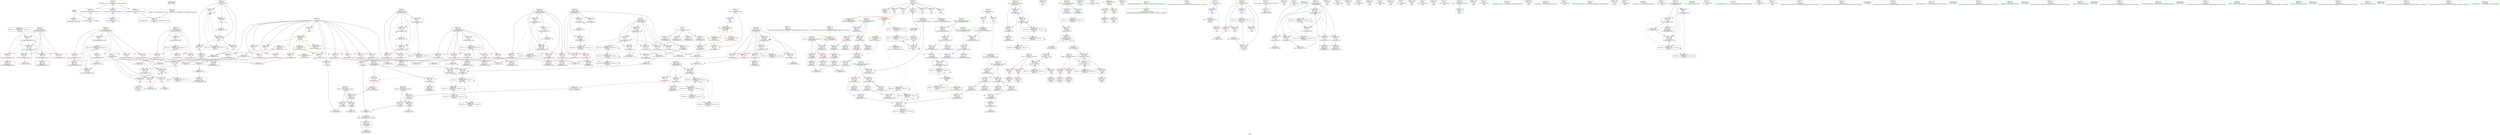 digraph "SVFG" {
	label="SVFG";

	Node0x55b075662a90 [shape=record,color=grey,label="{NodeID: 0\nNullPtr}"];
	Node0x55b075662a90 -> Node0x55b07569adb0[style=solid];
	Node0x55b075662a90 -> Node0x55b0756a7ae0[style=solid];
	Node0x55b0756f97d0 [shape=record,color=black,label="{NodeID: 609\n480 = PHI()\n}"];
	Node0x55b0756c6760 [shape=record,color=black,label="{NodeID: 443\nMR_14V_2 = PHI(MR_14V_4, MR_14V_1, )\npts\{89 \}\n}"];
	Node0x55b0756c6760 -> Node0x55b0756a7e50[style=dashed];
	Node0x55b0756a7d80 [shape=record,color=blue,label="{NodeID: 277\n86\<--11\ni\<--\n_Z11clockrotatePA55_cS0_\n}"];
	Node0x55b0756a7d80 -> Node0x55b0756c6260[style=dashed];
	Node0x55b07569ba40 [shape=record,color=red,label="{NodeID: 194\n108\<--88\n\<--j\n_Z11clockrotatePA55_cS0_\n}"];
	Node0x55b07569ba40 -> Node0x55b07569b150[style=solid];
	Node0x55b075698cf0 [shape=record,color=black,label="{NodeID: 111\n382\<--405\n_Z7inrangeii_ret\<--\n_Z7inrangeii\n|{<s0>3}}"];
	Node0x55b075698cf0:s0 -> Node0x55b0756f9370[style=solid,color=blue];
	Node0x55b075697080 [shape=record,color=green,label="{NodeID: 28\n495\<--1\n\<--dummyObj\nCan only get source location for instruction, argument, global var or function.|{<s0>13}}"];
	Node0x55b075697080:s0 -> Node0x55b0756fa130[style=solid,color=red];
	Node0x55b0756a2120 [shape=record,color=grey,label="{NodeID: 388\n238 = Binary(237, 120, )\n}"];
	Node0x55b0756a2120 -> Node0x55b0756a8c20[style=solid];
	Node0x55b0756a9440 [shape=record,color=blue,label="{NodeID: 305\n259\<--348\nflag\<--\n_Z5checkPA55_cc\n}"];
	Node0x55b0756a9440 -> Node0x55b0756a5c10[style=dashed];
	Node0x55b0756a9440 -> Node0x55b0756a9100[style=dashed];
	Node0x55b0756a9440 -> Node0x55b0756c3f60[style=dashed];
	Node0x55b0756a9440 -> Node0x55b0756d1e70[style=dashed];
	Node0x55b07569d100 [shape=record,color=red,label="{NodeID: 222\n334\<--249\n\<--a.addr\n_Z5checkPA55_cc\n}"];
	Node0x55b07569d100 -> Node0x55b0756a03d0[style=solid];
	Node0x55b07569d100 -> Node0x55b0756a04a0[style=solid];
	Node0x55b07569ebb0 [shape=record,color=purple,label="{NodeID: 139\n424\<--24\n\<--.str\nmain\n}"];
	Node0x55b075699760 [shape=record,color=green,label="{NodeID: 56\n247\<--248\nretval\<--retval_field_insensitive\n_Z5checkPA55_cc\n}"];
	Node0x55b075699760 -> Node0x55b07569cf60[style=solid];
	Node0x55b075699760 -> Node0x55b0756a95e0[style=solid];
	Node0x55b075699760 -> Node0x55b0756a9920[style=solid];
	Node0x55b0756b2b00 [shape=record,color=grey,label="{NodeID: 416\n166 = cmp(164, 165, )\n}"];
	Node0x55b0756a66a0 [shape=record,color=red,label="{NodeID: 250\n391\<--385\n\<--x.addr\n_Z7inrangeii\n}"];
	Node0x55b0756a66a0 -> Node0x55b0756b2080[style=solid];
	Node0x55b0756a0300 [shape=record,color=purple,label="{NodeID: 167\n287\<--281\narrayidx5\<--\n_Z5checkPA55_cc\n}"];
	Node0x55b0756a0300 -> Node0x55b0756a6360[style=solid];
	Node0x55b07569aeb0 [shape=record,color=black,label="{NodeID: 84\n409\<--11\nmain_ret\<--\nmain\n}"];
	Node0x55b075677640 [shape=record,color=green,label="{NodeID: 1\n7\<--1\n__dso_handle\<--dummyObj\nGlob }"];
	Node0x55b0756f98a0 [shape=record,color=black,label="{NodeID: 610\n494 = PHI(244, )\n}"];
	Node0x55b0756f98a0 -> Node0x55b07569d9d0[style=solid];
	Node0x55b0756d9230 [shape=record,color=yellow,style=double,label="{NodeID: 527\n64V_1 = ENCHI(MR_64V_0)\npts\{1 \}\nFun[main]}"];
	Node0x55b0756d9230 -> Node0x55b0756a11a0[style=dashed];
	Node0x55b0756d9230 -> Node0x55b0756a1270[style=dashed];
	Node0x55b0756a7e50 [shape=record,color=blue,label="{NodeID: 278\n88\<--11\nj\<--\n_Z11clockrotatePA55_cS0_\n}"];
	Node0x55b0756a7e50 -> Node0x55b07569b970[style=dashed];
	Node0x55b0756a7e50 -> Node0x55b07569ba40[style=dashed];
	Node0x55b0756a7e50 -> Node0x55b07569bb10[style=dashed];
	Node0x55b0756a7e50 -> Node0x55b07569bbe0[style=dashed];
	Node0x55b0756a7e50 -> Node0x55b0756a7ff0[style=dashed];
	Node0x55b0756a7e50 -> Node0x55b0756c6760[style=dashed];
	Node0x55b07569bb10 [shape=record,color=red,label="{NodeID: 195\n113\<--88\n\<--j\n_Z11clockrotatePA55_cS0_\n}"];
	Node0x55b07569bb10 -> Node0x55b07569b220[style=solid];
	Node0x55b075698dc0 [shape=record,color=black,label="{NodeID: 112\n426\<--423\ncall\<--\nmain\n}"];
	Node0x55b075697150 [shape=record,color=green,label="{NodeID: 29\n500\<--1\n\<--dummyObj\nCan only get source location for instruction, argument, global var or function.|{<s0>14}}"];
	Node0x55b075697150:s0 -> Node0x55b0756fa130[style=solid,color=red];
	Node0x55b0756a22a0 [shape=record,color=grey,label="{NodeID: 389\n126 = Binary(125, 120, )\n}"];
	Node0x55b0756a22a0 -> Node0x55b0756a7ff0[style=solid];
	Node0x55b0756a9510 [shape=record,color=blue,label="{NodeID: 306\n261\<--352\nt\<--inc\n_Z5checkPA55_cc\n}"];
	Node0x55b0756a9510 -> Node0x55b0756a5ce0[style=dashed];
	Node0x55b0756a9510 -> Node0x55b0756a5db0[style=dashed];
	Node0x55b0756a9510 -> Node0x55b0756a5e80[style=dashed];
	Node0x55b0756a9510 -> Node0x55b0756a5f50[style=dashed];
	Node0x55b0756a9510 -> Node0x55b0756a91d0[style=dashed];
	Node0x55b0756a9510 -> Node0x55b0756a9510[style=dashed];
	Node0x55b0756a9510 -> Node0x55b0756c4460[style=dashed];
	Node0x55b0756a9510 -> Node0x55b0756d2370[style=dashed];
	Node0x55b07569d1d0 [shape=record,color=red,label="{NodeID: 223\n290\<--251\n\<--tar.addr\n_Z5checkPA55_cc\n}"];
	Node0x55b07569d1d0 -> Node0x55b0756985a0[style=solid];
	Node0x55b07569ec80 [shape=record,color=purple,label="{NodeID: 140\n425\<--26\n\<--.str.1\nmain\n}"];
	Node0x55b075699830 [shape=record,color=green,label="{NodeID: 57\n249\<--250\na.addr\<--a.addr_field_insensitive\n_Z5checkPA55_cc\n}"];
	Node0x55b075699830 -> Node0x55b07569d030[style=solid];
	Node0x55b075699830 -> Node0x55b07569d100[style=solid];
	Node0x55b075699830 -> Node0x55b0756a8cf0[style=solid];
	Node0x55b0756b2c80 [shape=record,color=grey,label="{NodeID: 417\n403 = cmp(401, 402, )\n}"];
	Node0x55b0756b2c80 -> Node0x55b0751f6030[style=solid];
	Node0x55b0756a6770 [shape=record,color=red,label="{NodeID: 251\n394\<--385\n\<--x.addr\n_Z7inrangeii\n}"];
	Node0x55b0756a6770 -> Node0x55b0756b2980[style=solid];
	Node0x55b0756a03d0 [shape=record,color=purple,label="{NodeID: 168\n337\<--334\narrayidx23\<--\n_Z5checkPA55_cc\n}"];
	Node0x55b07569af80 [shape=record,color=black,label="{NodeID: 85\n63\<--64\n\<--_ZNSt8ios_base4InitD1Ev\nCan only get source location for instruction, argument, global var or function.}"];
	Node0x55b07568d230 [shape=record,color=green,label="{NodeID: 2\n11\<--1\n\<--dummyObj\nCan only get source location for instruction, argument, global var or function.}"];
	Node0x55b0756f9a60 [shape=record,color=black,label="{NodeID: 611\n499 = PHI(244, )\n}"];
	Node0x55b0756f9a60 -> Node0x55b07569daa0[style=solid];
	Node0x55b0756d9340 [shape=record,color=yellow,style=double,label="{NodeID: 528\n66V_1 = ENCHI(MR_66V_0)\npts\{12 \}\nFun[main]}"];
	Node0x55b0756d9340 -> Node0x55b0756a0570[style=dashed];
	Node0x55b0756a7f20 [shape=record,color=blue,label="{NodeID: 279\n122\<--111\narrayidx10\<--\n_Z11clockrotatePA55_cS0_\n}"];
	Node0x55b0756a7f20 -> Node0x55b0756a7f20[style=dashed];
	Node0x55b0756a7f20 -> Node0x55b0756c5d60[style=dashed];
	Node0x55b07569bbe0 [shape=record,color=red,label="{NodeID: 196\n125\<--88\n\<--j\n_Z11clockrotatePA55_cS0_\n}"];
	Node0x55b07569bbe0 -> Node0x55b0756a22a0[style=solid];
	Node0x55b075698e90 [shape=record,color=black,label="{NodeID: 113\n432\<--429\ncall1\<--\nmain\n}"];
	Node0x55b075697220 [shape=record,color=green,label="{NodeID: 30\n4\<--6\n_ZStL8__ioinit\<--_ZStL8__ioinit_field_insensitive\nGlob }"];
	Node0x55b075697220 -> Node0x55b07569e050[style=solid];
	Node0x55b0756a2420 [shape=record,color=grey,label="{NodeID: 390\n483 = Binary(482, 484, )\n}"];
	Node0x55b0756a2420 -> Node0x55b0756aa070[style=solid];
	Node0x55b0756a95e0 [shape=record,color=blue,label="{NodeID: 307\n247\<--359\nretval\<--\n_Z5checkPA55_cc\n}"];
	Node0x55b0756a95e0 -> Node0x55b0756c1450[style=dashed];
	Node0x55b07569d2a0 [shape=record,color=red,label="{NodeID: 224\n343\<--251\n\<--tar.addr\n_Z5checkPA55_cc\n}"];
	Node0x55b07569d2a0 -> Node0x55b075698a80[style=solid];
	Node0x55b07569ed50 [shape=record,color=purple,label="{NodeID: 141\n430\<--29\n\<--.str.2\nmain\n}"];
	Node0x55b075699900 [shape=record,color=green,label="{NodeID: 58\n251\<--252\ntar.addr\<--tar.addr_field_insensitive\n_Z5checkPA55_cc\n}"];
	Node0x55b075699900 -> Node0x55b07569d1d0[style=solid];
	Node0x55b075699900 -> Node0x55b07569d2a0[style=solid];
	Node0x55b075699900 -> Node0x55b0756a8dc0[style=solid];
	Node0x55b0756b2e00 [shape=record,color=grey,label="{NodeID: 418\n191 = cmp(189, 190, )\n}"];
	Node0x55b0756a6840 [shape=record,color=red,label="{NodeID: 252\n398\<--387\n\<--y.addr\n_Z7inrangeii\n}"];
	Node0x55b0756a6840 -> Node0x55b0756b2680[style=solid];
	Node0x55b0756a04a0 [shape=record,color=purple,label="{NodeID: 169\n340\<--334\narrayidx25\<--\n_Z5checkPA55_cc\n}"];
	Node0x55b0756a04a0 -> Node0x55b0756a65d0[style=solid];
	Node0x55b07569b080 [shape=record,color=black,label="{NodeID: 86\n106\<--105\nidxprom\<--\n_Z11clockrotatePA55_cS0_\n}"];
	Node0x55b075663170 [shape=record,color=green,label="{NodeID: 3\n24\<--1\n.str\<--dummyObj\nGlob }"];
	Node0x55b0756f9ba0 [shape=record,color=black,label="{NodeID: 612\n505 = PHI()\n}"];
	Node0x55b0756d9420 [shape=record,color=yellow,style=double,label="{NodeID: 529\n2V_1 = ENCHI(MR_2V_0)\npts\{14 \}\nFun[main]|{|<s2>11|<s3>12|<s4>13|<s5>14}}"];
	Node0x55b0756d9420 -> Node0x55b0756a0f30[style=dashed];
	Node0x55b0756d9420 -> Node0x55b0756a1000[style=dashed];
	Node0x55b0756d9420:s2 -> Node0x55b0756d8be0[style=dashed,color=red];
	Node0x55b0756d9420:s3 -> Node0x55b0756d6970[style=dashed,color=red];
	Node0x55b0756d9420:s4 -> Node0x55b0756d7c70[style=dashed,color=red];
	Node0x55b0756d9420:s5 -> Node0x55b0756d7c70[style=dashed,color=red];
	Node0x55b0756a7ff0 [shape=record,color=blue,label="{NodeID: 280\n88\<--126\nj\<--inc\n_Z11clockrotatePA55_cS0_\n}"];
	Node0x55b0756a7ff0 -> Node0x55b07569b970[style=dashed];
	Node0x55b0756a7ff0 -> Node0x55b07569ba40[style=dashed];
	Node0x55b0756a7ff0 -> Node0x55b07569bb10[style=dashed];
	Node0x55b0756a7ff0 -> Node0x55b07569bbe0[style=dashed];
	Node0x55b0756a7ff0 -> Node0x55b0756a7ff0[style=dashed];
	Node0x55b0756a7ff0 -> Node0x55b0756c6760[style=dashed];
	Node0x55b07569bcb0 [shape=record,color=red,label="{NodeID: 197\n111\<--110\n\<--arrayidx5\n_Z11clockrotatePA55_cS0_\n}"];
	Node0x55b07569bcb0 -> Node0x55b0756a7f20[style=solid];
	Node0x55b075698f60 [shape=record,color=black,label="{NodeID: 114\n466\<--463\nconv\<--call10\nmain\n}"];
	Node0x55b075698f60 -> Node0x55b0756a9ed0[style=solid];
	Node0x55b0756972f0 [shape=record,color=green,label="{NodeID: 31\n8\<--9\ncinc\<--cinc_field_insensitive\nGlob }"];
	Node0x55b0756972f0 -> Node0x55b07569e120[style=solid];
	Node0x55b0756972f0 -> Node0x55b07569e1f0[style=solid];
	Node0x55b0756972f0 -> Node0x55b07569e2c0[style=solid];
	Node0x55b0756972f0 -> Node0x55b07569e390[style=solid];
	Node0x55b0756a25a0 [shape=record,color=grey,label="{NodeID: 391\n131 = Binary(130, 120, )\n}"];
	Node0x55b0756a25a0 -> Node0x55b0756a80c0[style=solid];
	Node0x55b0756a96b0 [shape=record,color=blue,label="{NodeID: 308\n257\<--363\nk\<--inc33\n_Z5checkPA55_cc\n}"];
	Node0x55b0756a96b0 -> Node0x55b0756a58d0[style=dashed];
	Node0x55b0756a96b0 -> Node0x55b0756a59a0[style=dashed];
	Node0x55b0756a96b0 -> Node0x55b0756a5a70[style=dashed];
	Node0x55b0756a96b0 -> Node0x55b0756a5b40[style=dashed];
	Node0x55b0756a96b0 -> Node0x55b0756a96b0[style=dashed];
	Node0x55b0756a96b0 -> Node0x55b0756cee60[style=dashed];
	Node0x55b0756a96b0 -> Node0x55b0756d19a0[style=dashed];
	Node0x55b07569d370 [shape=record,color=red,label="{NodeID: 225\n271\<--253\n\<--i\n_Z5checkPA55_cc\n}"];
	Node0x55b07569d370 -> Node0x55b0756b3700[style=solid];
	Node0x55b07569ee20 [shape=record,color=purple,label="{NodeID: 142\n431\<--31\n\<--.str.3\nmain\n}"];
	Node0x55b0756999d0 [shape=record,color=green,label="{NodeID: 59\n253\<--254\ni\<--i_field_insensitive\n_Z5checkPA55_cc\n}"];
	Node0x55b0756999d0 -> Node0x55b07569d370[style=solid];
	Node0x55b0756999d0 -> Node0x55b07569d440[style=solid];
	Node0x55b0756999d0 -> Node0x55b07569d510[style=solid];
	Node0x55b0756999d0 -> Node0x55b07569d5e0[style=solid];
	Node0x55b0756999d0 -> Node0x55b0756a8e90[style=solid];
	Node0x55b0756999d0 -> Node0x55b0756a9850[style=solid];
	Node0x55b0756b2f80 [shape=record,color=grey,label="{NodeID: 419\n198 = cmp(196, 197, )\n}"];
	Node0x55b0756a6910 [shape=record,color=red,label="{NodeID: 253\n401\<--387\n\<--y.addr\n_Z7inrangeii\n}"];
	Node0x55b0756a6910 -> Node0x55b0756b2c80[style=solid];
	Node0x55b0756a0570 [shape=record,color=red,label="{NodeID: 170\n440\<--10\n\<--T\nmain\n}"];
	Node0x55b0756a0570 -> Node0x55b0756b3280[style=solid];
	Node0x55b07569b150 [shape=record,color=black,label="{NodeID: 87\n109\<--108\nidxprom4\<--\n_Z11clockrotatePA55_cS0_\n}"];
	Node0x55b075678af0 [shape=record,color=green,label="{NodeID: 4\n26\<--1\n.str.1\<--dummyObj\nGlob }"];
	Node0x55b0756f9c70 [shape=record,color=black,label="{NodeID: 613\n138 = PHI(490, )\n0th arg _Z7gravityPA55_cS0_ }"];
	Node0x55b0756f9c70 -> Node0x55b0756a8190[style=solid];
	Node0x55b0756c7b60 [shape=record,color=black,label="{NodeID: 447\nMR_43V_3 = PHI(MR_43V_4, MR_43V_2, )\npts\{254 \}\n}"];
	Node0x55b0756c7b60 -> Node0x55b07569d370[style=dashed];
	Node0x55b0756c7b60 -> Node0x55b07569d440[style=dashed];
	Node0x55b0756c7b60 -> Node0x55b07569d510[style=dashed];
	Node0x55b0756c7b60 -> Node0x55b07569d5e0[style=dashed];
	Node0x55b0756c7b60 -> Node0x55b0756a9850[style=dashed];
	Node0x55b0756a80c0 [shape=record,color=blue,label="{NodeID: 281\n86\<--131\ni\<--inc12\n_Z11clockrotatePA55_cS0_\n}"];
	Node0x55b0756a80c0 -> Node0x55b0756c6260[style=dashed];
	Node0x55b07569bd80 [shape=record,color=red,label="{NodeID: 198\n200\<--140\n\<--a.addr\n_Z7gravityPA55_cS0_\n}"];
	Node0x55b07569bd80 -> Node0x55b07569fd50[style=solid];
	Node0x55b07569bd80 -> Node0x55b07569fe20[style=solid];
	Node0x55b075699030 [shape=record,color=black,label="{NodeID: 115\n468\<--467\nidxprom\<--\nmain\n}"];
	Node0x55b0756973c0 [shape=record,color=green,label="{NodeID: 32\n10\<--12\nT\<--T_field_insensitive\nGlob }"];
	Node0x55b0756973c0 -> Node0x55b0756a0570[style=solid];
	Node0x55b0756973c0 -> Node0x55b0756a7610[style=solid];
	Node0x55b0756c1450 [shape=record,color=black,label="{NodeID: 475\nMR_37V_3 = PHI(MR_37V_4, MR_37V_2, )\npts\{248 \}\n}"];
	Node0x55b0756c1450 -> Node0x55b07569cf60[style=dashed];
	Node0x55b0756a2720 [shape=record,color=grey,label="{NodeID: 392\n325 = Binary(323, 324, )\n}"];
	Node0x55b0756a2720 -> Node0x55b0756a1fa0[style=solid];
	Node0x55b0756a9780 [shape=record,color=blue,label="{NodeID: 309\n255\<--369\nj\<--inc37\n_Z5checkPA55_cc\n}"];
	Node0x55b0756a9780 -> Node0x55b07569d6b0[style=dashed];
	Node0x55b0756a9780 -> Node0x55b07569d780[style=dashed];
	Node0x55b0756a9780 -> Node0x55b0756a5770[style=dashed];
	Node0x55b0756a9780 -> Node0x55b0756a5800[style=dashed];
	Node0x55b0756a9780 -> Node0x55b0756a8f60[style=dashed];
	Node0x55b0756a9780 -> Node0x55b0756a9780[style=dashed];
	Node0x55b0756a9780 -> Node0x55b0756c1540[style=dashed];
	Node0x55b07569d440 [shape=record,color=red,label="{NodeID: 226\n282\<--253\n\<--i\n_Z5checkPA55_cc\n}"];
	Node0x55b07569d440 -> Node0x55b075698330[style=solid];
	Node0x55b07569eef0 [shape=record,color=purple,label="{NodeID: 143\n433\<--34\n\<--.str.4\nmain\n}"];
	Node0x55b075699aa0 [shape=record,color=green,label="{NodeID: 60\n255\<--256\nj\<--j_field_insensitive\n_Z5checkPA55_cc\n}"];
	Node0x55b075699aa0 -> Node0x55b07569d6b0[style=solid];
	Node0x55b075699aa0 -> Node0x55b07569d780[style=solid];
	Node0x55b075699aa0 -> Node0x55b0756a5770[style=solid];
	Node0x55b075699aa0 -> Node0x55b0756a5800[style=solid];
	Node0x55b075699aa0 -> Node0x55b0756a8f60[style=solid];
	Node0x55b075699aa0 -> Node0x55b0756a9780[style=solid];
	Node0x55b0756d7c70 [shape=record,color=yellow,style=double,label="{NodeID: 503\n2V_1 = ENCHI(MR_2V_0)\npts\{14 \}\nFun[_Z5checkPA55_cc]|{|<s2>3}}"];
	Node0x55b0756d7c70 -> Node0x55b0756a0bf0[style=dashed];
	Node0x55b0756d7c70 -> Node0x55b0756a0cc0[style=dashed];
	Node0x55b0756d7c70:s2 -> Node0x55b0756d8a20[style=dashed,color=red];
	Node0x55b0756b3100 [shape=record,color=grey,label="{NodeID: 420\n461 = cmp(459, 460, )\n}"];
	Node0x55b0756a69e0 [shape=record,color=red,label="{NodeID: 254\n439\<--412\n\<--tn\nmain\n}"];
	Node0x55b0756a69e0 -> Node0x55b0756b3280[style=solid];
	Node0x55b0756a0640 [shape=record,color=red,label="{NodeID: 171\n95\<--13\n\<--n\n_Z11clockrotatePA55_cS0_\n}"];
	Node0x55b0756a0640 -> Node0x55b0756b3580[style=solid];
	Node0x55b07569b220 [shape=record,color=black,label="{NodeID: 88\n114\<--113\nidxprom6\<--\n_Z11clockrotatePA55_cS0_\n}"];
	Node0x55b075662d30 [shape=record,color=green,label="{NodeID: 5\n28\<--1\nstdin\<--dummyObj\nGlob }"];
	Node0x55b0756f9de0 [shape=record,color=black,label="{NodeID: 614\n139 = PHI(491, )\n1st arg _Z7gravityPA55_cS0_ }"];
	Node0x55b0756f9de0 -> Node0x55b0756a8260[style=solid];
	Node0x55b0756a8190 [shape=record,color=blue,label="{NodeID: 282\n140\<--138\na.addr\<--a\n_Z7gravityPA55_cS0_\n}"];
	Node0x55b0756a8190 -> Node0x55b07569bd80[style=dashed];
	Node0x55b0756a8190 -> Node0x55b07569be50[style=dashed];
	Node0x55b07569be50 [shape=record,color=red,label="{NodeID: 199\n212\<--140\n\<--a.addr\n_Z7gravityPA55_cS0_\n}"];
	Node0x55b07569be50 -> Node0x55b07569fef0[style=solid];
	Node0x55b07569be50 -> Node0x55b07569ffc0[style=solid];
	Node0x55b07569d900 [shape=record,color=black,label="{NodeID: 116\n471\<--470\nidxprom11\<--\nmain\n}"];
	Node0x55b075697490 [shape=record,color=green,label="{NodeID: 33\n13\<--14\nn\<--n_field_insensitive\nGlob }"];
	Node0x55b075697490 -> Node0x55b0756a0640[style=solid];
	Node0x55b075697490 -> Node0x55b0756a0710[style=solid];
	Node0x55b075697490 -> Node0x55b0756a07e0[style=solid];
	Node0x55b075697490 -> Node0x55b0756a08b0[style=solid];
	Node0x55b075697490 -> Node0x55b0756a0980[style=solid];
	Node0x55b075697490 -> Node0x55b0756a0a50[style=solid];
	Node0x55b075697490 -> Node0x55b0756a0b20[style=solid];
	Node0x55b075697490 -> Node0x55b0756a0bf0[style=solid];
	Node0x55b075697490 -> Node0x55b0756a0cc0[style=solid];
	Node0x55b075697490 -> Node0x55b0756a0d90[style=solid];
	Node0x55b075697490 -> Node0x55b0756a0e60[style=solid];
	Node0x55b075697490 -> Node0x55b0756a0f30[style=solid];
	Node0x55b075697490 -> Node0x55b0756a1000[style=solid];
	Node0x55b075697490 -> Node0x55b0756a76e0[style=solid];
	Node0x55b0756c1540 [shape=record,color=black,label="{NodeID: 476\nMR_45V_6 = PHI(MR_45V_2, MR_45V_4, )\npts\{256 \}\n}"];
	Node0x55b0756a28a0 [shape=record,color=grey,label="{NodeID: 393\n363 = Binary(362, 120, )\n}"];
	Node0x55b0756a28a0 -> Node0x55b0756a96b0[style=solid];
	Node0x55b0756a9850 [shape=record,color=blue,label="{NodeID: 310\n253\<--374\ni\<--inc40\n_Z5checkPA55_cc\n}"];
	Node0x55b0756a9850 -> Node0x55b0756c7b60[style=dashed];
	Node0x55b07569d510 [shape=record,color=red,label="{NodeID: 227\n308\<--253\n\<--i\n_Z5checkPA55_cc\n}"];
	Node0x55b07569d510 -> Node0x55b0756a2ba0[style=solid];
	Node0x55b07569efc0 [shape=record,color=purple,label="{NodeID: 144\n443\<--36\n\<--.str.5\nmain\n}"];
	Node0x55b075699b70 [shape=record,color=green,label="{NodeID: 61\n257\<--258\nk\<--k_field_insensitive\n_Z5checkPA55_cc\n}"];
	Node0x55b075699b70 -> Node0x55b0756a58d0[style=solid];
	Node0x55b075699b70 -> Node0x55b0756a59a0[style=solid];
	Node0x55b075699b70 -> Node0x55b0756a5a70[style=solid];
	Node0x55b075699b70 -> Node0x55b0756a5b40[style=solid];
	Node0x55b075699b70 -> Node0x55b0756a9030[style=solid];
	Node0x55b075699b70 -> Node0x55b0756a96b0[style=solid];
	Node0x55b0756d7d80 [shape=record,color=yellow,style=double,label="{NodeID: 504\n34V_1 = ENCHI(MR_34V_0)\npts\{16 \}\nFun[_Z5checkPA55_cc]}"];
	Node0x55b0756d7d80 -> Node0x55b0756a10d0[style=dashed];
	Node0x55b0756b3280 [shape=record,color=grey,label="{NodeID: 421\n441 = cmp(439, 440, )\n}"];
	Node0x55b0756a6ab0 [shape=record,color=red,label="{NodeID: 255\n503\<--412\n\<--tn\nmain\n}"];
	Node0x55b0756a0710 [shape=record,color=red,label="{NodeID: 172\n101\<--13\n\<--n\n_Z11clockrotatePA55_cS0_\n}"];
	Node0x55b0756a0710 -> Node0x55b0756b3400[style=solid];
	Node0x55b07569b2f0 [shape=record,color=black,label="{NodeID: 89\n121\<--119\nidxprom9\<--sub8\n_Z11clockrotatePA55_cS0_\n}"];
	Node0x55b07567e510 [shape=record,color=green,label="{NodeID: 6\n29\<--1\n.str.2\<--dummyObj\nGlob }"];
	Node0x55b0756f9f20 [shape=record,color=black,label="{NodeID: 615\n245 = PHI(493, 498, )\n0th arg _Z5checkPA55_cc }"];
	Node0x55b0756f9f20 -> Node0x55b0756a8cf0[style=solid];
	Node0x55b0756a8260 [shape=record,color=blue,label="{NodeID: 283\n142\<--139\nb.addr\<--b\n_Z7gravityPA55_cS0_\n}"];
	Node0x55b0756a8260 -> Node0x55b07569bf20[style=dashed];
	Node0x55b0756a8260 -> Node0x55b07569bff0[style=dashed];
	Node0x55b07569bf20 [shape=record,color=red,label="{NodeID: 200\n168\<--142\n\<--b.addr\n_Z7gravityPA55_cS0_\n}"];
	Node0x55b07569bf20 -> Node0x55b07569fbb0[style=solid];
	Node0x55b07569bf20 -> Node0x55b07569fc80[style=solid];
	Node0x55b07569d9d0 [shape=record,color=black,label="{NodeID: 117\n496\<--494\nfrombool\<--call16\nmain\n}"];
	Node0x55b07569d9d0 -> Node0x55b0756aa140[style=solid];
	Node0x55b075697560 [shape=record,color=green,label="{NodeID: 34\n15\<--16\nkk\<--kk_field_insensitive\nGlob }"];
	Node0x55b075697560 -> Node0x55b0756a10d0[style=solid];
	Node0x55b075697560 -> Node0x55b0756a77e0[style=solid];
	Node0x55b0756d19a0 [shape=record,color=black,label="{NodeID: 477\nMR_47V_8 = PHI(MR_47V_2, MR_47V_5, )\npts\{258 \}\n}"];
	Node0x55b0756a2a20 [shape=record,color=grey,label="{NodeID: 394\n315 = Binary(313, 314, )\n}"];
	Node0x55b0756a2a20 -> Node0x55b0756a2ba0[style=solid];
	Node0x55b0756a9920 [shape=record,color=blue,label="{NodeID: 311\n247\<--378\nretval\<--\n_Z5checkPA55_cc\n}"];
	Node0x55b0756a9920 -> Node0x55b0756c1450[style=dashed];
	Node0x55b07569d5e0 [shape=record,color=red,label="{NodeID: 228\n373\<--253\n\<--i\n_Z5checkPA55_cc\n}"];
	Node0x55b07569d5e0 -> Node0x55b0756a3320[style=solid];
	Node0x55b07569f090 [shape=record,color=purple,label="{NodeID: 145\n479\<--38\n\<--.str.6\nmain\n}"];
	Node0x55b075699c40 [shape=record,color=green,label="{NodeID: 62\n259\<--260\nflag\<--flag_field_insensitive\n_Z5checkPA55_cc\n}"];
	Node0x55b075699c40 -> Node0x55b0756a5c10[style=solid];
	Node0x55b075699c40 -> Node0x55b0756a9100[style=solid];
	Node0x55b075699c40 -> Node0x55b0756a9440[style=solid];
	Node0x55b0756d7e60 [shape=record,color=yellow,style=double,label="{NodeID: 505\n4V_1 = ENCHI(MR_4V_0)\npts\{20 \}\nFun[_Z5checkPA55_cc]}"];
	Node0x55b0756d7e60 -> Node0x55b0756a6360[style=dashed];
	Node0x55b0756d7e60 -> Node0x55b0756a65d0[style=dashed];
	Node0x55b0756b3400 [shape=record,color=grey,label="{NodeID: 422\n102 = cmp(100, 101, )\n}"];
	Node0x55b0756a6b80 [shape=record,color=red,label="{NodeID: 256\n543\<--412\n\<--tn\nmain\n}"];
	Node0x55b0756a6b80 -> Node0x55b0756a1ca0[style=solid];
	Node0x55b0756a07e0 [shape=record,color=red,label="{NodeID: 173\n116\<--13\n\<--n\n_Z11clockrotatePA55_cS0_\n}"];
	Node0x55b0756a07e0 -> Node0x55b0756b1780[style=solid];
	Node0x55b07569b3c0 [shape=record,color=black,label="{NodeID: 90\n170\<--169\nidxprom\<--\n_Z7gravityPA55_cS0_\n}"];
	Node0x55b07567e5a0 [shape=record,color=green,label="{NodeID: 7\n31\<--1\n.str.3\<--dummyObj\nGlob }"];
	Node0x55b0756fa130 [shape=record,color=black,label="{NodeID: 616\n246 = PHI(495, 500, )\n1st arg _Z5checkPA55_cc }"];
	Node0x55b0756fa130 -> Node0x55b0756a8dc0[style=solid];
	Node0x55b0756c8a60 [shape=record,color=black,label="{NodeID: 450\nMR_49V_2 = PHI(MR_49V_3, MR_49V_1, )\npts\{260 \}\n}"];
	Node0x55b0756c8a60 -> Node0x55b0756a9100[style=dashed];
	Node0x55b0756c8a60 -> Node0x55b0756c3f60[style=dashed];
	Node0x55b0756c8a60 -> Node0x55b0756c8a60[style=dashed];
	Node0x55b0756c8a60 -> Node0x55b0756d1e70[style=dashed];
	Node0x55b0756a8330 [shape=record,color=blue,label="{NodeID: 284\n144\<--11\ni\<--\n_Z7gravityPA55_cS0_\n}"];
	Node0x55b0756a8330 -> Node0x55b0756d5f70[style=dashed];
	Node0x55b07569bff0 [shape=record,color=red,label="{NodeID: 201\n220\<--142\n\<--b.addr\n_Z7gravityPA55_cS0_\n}"];
	Node0x55b07569bff0 -> Node0x55b0756a0090[style=solid];
	Node0x55b07569bff0 -> Node0x55b0756a0160[style=solid];
	Node0x55b07569daa0 [shape=record,color=black,label="{NodeID: 118\n501\<--499\nfrombool18\<--call17\nmain\n}"];
	Node0x55b07569daa0 -> Node0x55b0756aa210[style=solid];
	Node0x55b075697630 [shape=record,color=green,label="{NodeID: 35\n17\<--20\na\<--a_field_insensitive\nGlob }"];
	Node0x55b075697630 -> Node0x55b07569e460[style=solid];
	Node0x55b075697630 -> Node0x55b07569e530[style=solid];
	Node0x55b075697630 -> Node0x55b07569e600[style=solid];
	Node0x55b075697630 -> Node0x55b07569e6d0[style=solid];
	Node0x55b075697630 -> Node0x55b07569e7a0[style=solid];
	Node0x55b075697630 -> Node0x55b07569e870[style=solid];
	Node0x55b075697630 -> Node0x55b07569e940[style=solid];
	Node0x55b0756d1e70 [shape=record,color=black,label="{NodeID: 478\nMR_49V_9 = PHI(MR_49V_2, MR_49V_7, )\npts\{260 \}\n}"];
	Node0x55b0756a2ba0 [shape=record,color=grey,label="{NodeID: 395\n316 = Binary(308, 315, )\n}"];
	Node0x55b0756a2ba0 -> Node0x55b0756a92a0[style=solid];
	Node0x55b0756a99f0 [shape=record,color=blue,label="{NodeID: 312\n385\<--383\nx.addr\<--x\n_Z7inrangeii\n}"];
	Node0x55b0756a99f0 -> Node0x55b0756a66a0[style=dashed];
	Node0x55b0756a99f0 -> Node0x55b0756a6770[style=dashed];
	Node0x55b07569d6b0 [shape=record,color=red,label="{NodeID: 229\n277\<--255\n\<--j\n_Z5checkPA55_cc\n}"];
	Node0x55b07569d6b0 -> Node0x55b0756b3880[style=solid];
	Node0x55b07569f160 [shape=record,color=purple,label="{NodeID: 146\n504\<--40\n\<--.str.7\nmain\n}"];
	Node0x55b075699d10 [shape=record,color=green,label="{NodeID: 63\n261\<--262\nt\<--t_field_insensitive\n_Z5checkPA55_cc\n}"];
	Node0x55b075699d10 -> Node0x55b0756a5ce0[style=solid];
	Node0x55b075699d10 -> Node0x55b0756a5db0[style=solid];
	Node0x55b075699d10 -> Node0x55b0756a5e80[style=solid];
	Node0x55b075699d10 -> Node0x55b0756a5f50[style=solid];
	Node0x55b075699d10 -> Node0x55b0756a91d0[style=solid];
	Node0x55b075699d10 -> Node0x55b0756a9510[style=solid];
	Node0x55b0756b3580 [shape=record,color=grey,label="{NodeID: 423\n96 = cmp(94, 95, )\n}"];
	Node0x55b0756a6c50 [shape=record,color=red,label="{NodeID: 257\n454\<--414\n\<--j\nmain\n}"];
	Node0x55b0756a6c50 -> Node0x55b0756b2380[style=solid];
	Node0x55b0756a08b0 [shape=record,color=red,label="{NodeID: 174\n159\<--13\n\<--n\n_Z7gravityPA55_cS0_\n}"];
	Node0x55b0756a08b0 -> Node0x55b0756b2800[style=solid];
	Node0x55b07569b490 [shape=record,color=black,label="{NodeID: 91\n173\<--172\nidxprom4\<--\n_Z7gravityPA55_cS0_\n}"];
	Node0x55b07567e630 [shape=record,color=green,label="{NodeID: 8\n33\<--1\nstdout\<--dummyObj\nGlob }"];
	Node0x55b0756fa2b0 [shape=record,color=black,label="{NodeID: 617\n383 = PHI(328, )\n0th arg _Z7inrangeii }"];
	Node0x55b0756fa2b0 -> Node0x55b0756a99f0[style=solid];
	Node0x55b0756c8f60 [shape=record,color=black,label="{NodeID: 451\nMR_51V_2 = PHI(MR_51V_3, MR_51V_1, )\npts\{262 \}\n}"];
	Node0x55b0756c8f60 -> Node0x55b0756a91d0[style=dashed];
	Node0x55b0756c8f60 -> Node0x55b0756c4460[style=dashed];
	Node0x55b0756c8f60 -> Node0x55b0756c8f60[style=dashed];
	Node0x55b0756c8f60 -> Node0x55b0756d2370[style=dashed];
	Node0x55b0756a8400 [shape=record,color=blue,label="{NodeID: 285\n146\<--11\nj\<--\n_Z7gravityPA55_cS0_\n}"];
	Node0x55b0756a8400 -> Node0x55b07569c330[style=dashed];
	Node0x55b0756a8400 -> Node0x55b07569c400[style=dashed];
	Node0x55b0756a8400 -> Node0x55b07569c4d0[style=dashed];
	Node0x55b0756a8400 -> Node0x55b0756a85a0[style=dashed];
	Node0x55b0756a8400 -> Node0x55b0756d6470[style=dashed];
	Node0x55b07569c0c0 [shape=record,color=red,label="{NodeID: 202\n158\<--144\n\<--i\n_Z7gravityPA55_cS0_\n}"];
	Node0x55b07569c0c0 -> Node0x55b0756b2800[style=solid];
	Node0x55b07569db70 [shape=record,color=black,label="{NodeID: 119\n509\<--508\ntobool\<--\nmain\n}"];
	Node0x55b075697700 [shape=record,color=green,label="{NodeID: 36\n21\<--23\nb\<--b_field_insensitive\nGlob }"];
	Node0x55b075697700 -> Node0x55b07569ea10[style=solid];
	Node0x55b075697700 -> Node0x55b07569eae0[style=solid];
	Node0x55b0756d2370 [shape=record,color=black,label="{NodeID: 479\nMR_51V_9 = PHI(MR_51V_2, MR_51V_6, )\npts\{262 \}\n}"];
	Node0x55b0756a2d20 [shape=record,color=grey,label="{NodeID: 396\n451 = Binary(450, 120, )\n}"];
	Node0x55b0756a2d20 -> Node0x55b0756a9d30[style=solid];
	Node0x55b0756a9ac0 [shape=record,color=blue,label="{NodeID: 313\n387\<--384\ny.addr\<--y\n_Z7inrangeii\n}"];
	Node0x55b0756a9ac0 -> Node0x55b0756a6840[style=dashed];
	Node0x55b0756a9ac0 -> Node0x55b0756a6910[style=dashed];
	Node0x55b07569d780 [shape=record,color=red,label="{NodeID: 230\n285\<--255\n\<--j\n_Z5checkPA55_cc\n}"];
	Node0x55b07569d780 -> Node0x55b075698400[style=solid];
	Node0x55b07569f230 [shape=record,color=purple,label="{NodeID: 147\n514\<--42\n\<--.str.8\nmain\n}"];
	Node0x55b075699de0 [shape=record,color=green,label="{NodeID: 64\n263\<--264\nti\<--ti_field_insensitive\n_Z5checkPA55_cc\n}"];
	Node0x55b075699de0 -> Node0x55b0756a6020[style=solid];
	Node0x55b075699de0 -> Node0x55b0756a60f0[style=solid];
	Node0x55b075699de0 -> Node0x55b0756a92a0[style=solid];
	Node0x55b0756b3700 [shape=record,color=grey,label="{NodeID: 424\n273 = cmp(271, 272, )\n}"];
	Node0x55b0756a6d20 [shape=record,color=red,label="{NodeID: 258\n470\<--414\n\<--j\nmain\n}"];
	Node0x55b0756a6d20 -> Node0x55b07569d900[style=solid];
	Node0x55b0756a0980 [shape=record,color=red,label="{NodeID: 175\n165\<--13\n\<--n\n_Z7gravityPA55_cS0_\n}"];
	Node0x55b0756a0980 -> Node0x55b0756b2b00[style=solid];
	Node0x55b07569b560 [shape=record,color=black,label="{NodeID: 92\n202\<--201\nidxprom17\<--\n_Z7gravityPA55_cS0_\n}"];
	Node0x55b07567e6c0 [shape=record,color=green,label="{NodeID: 9\n34\<--1\n.str.4\<--dummyObj\nGlob }"];
	Node0x55b0756fa3c0 [shape=record,color=black,label="{NodeID: 618\n384 = PHI(329, )\n1st arg _Z7inrangeii }"];
	Node0x55b0756fa3c0 -> Node0x55b0756a9ac0[style=solid];
	Node0x55b0756c9460 [shape=record,color=black,label="{NodeID: 452\nMR_53V_2 = PHI(MR_53V_3, MR_53V_1, )\npts\{264 \}\n}"];
	Node0x55b0756c9460 -> Node0x55b0756c3060[style=dashed];
	Node0x55b0756c9460 -> Node0x55b0756c4960[style=dashed];
	Node0x55b0756c9460 -> Node0x55b0756c9460[style=dashed];
	Node0x55b0756c9460 -> Node0x55b0756d2870[style=dashed];
	Node0x55b0756a84d0 [shape=record,color=blue,label="{NodeID: 286\n174\<--176\narrayidx5\<--\n_Z7gravityPA55_cS0_\n}"];
	Node0x55b0756a84d0 -> Node0x55b0756a84d0[style=dashed];
	Node0x55b0756a84d0 -> Node0x55b0756d5a70[style=dashed];
	Node0x55b07569c190 [shape=record,color=red,label="{NodeID: 203\n169\<--144\n\<--i\n_Z7gravityPA55_cS0_\n}"];
	Node0x55b07569c190 -> Node0x55b07569b3c0[style=solid];
	Node0x55b07569dc40 [shape=record,color=black,label="{NodeID: 120\n512\<--511\ntobool20\<--\nmain\n}"];
	Node0x55b0756977d0 [shape=record,color=green,label="{NodeID: 37\n50\<--54\nllvm.global_ctors\<--llvm.global_ctors_field_insensitive\nGlob }"];
	Node0x55b0756977d0 -> Node0x55b07569f570[style=solid];
	Node0x55b0756977d0 -> Node0x55b07569f670[style=solid];
	Node0x55b0756977d0 -> Node0x55b07569f770[style=solid];
	Node0x55b0756d2870 [shape=record,color=black,label="{NodeID: 480\nMR_53V_9 = PHI(MR_53V_2, MR_53V_7, )\npts\{264 \}\n}"];
	Node0x55b0756a2ea0 [shape=record,color=grey,label="{NodeID: 397\n352 = Binary(351, 120, )\n}"];
	Node0x55b0756a2ea0 -> Node0x55b0756a9510[style=solid];
	Node0x55b0756a9b90 [shape=record,color=blue,label="{NodeID: 314\n410\<--11\nretval\<--\nmain\n}"];
	Node0x55b0756a5770 [shape=record,color=red,label="{NodeID: 231\n318\<--255\n\<--j\n_Z5checkPA55_cc\n}"];
	Node0x55b0756a5770 -> Node0x55b0756a1fa0[style=solid];
	Node0x55b07569f300 [shape=record,color=purple,label="{NodeID: 148\n525\<--44\n\<--.str.9\nmain\n}"];
	Node0x55b075699eb0 [shape=record,color=green,label="{NodeID: 65\n265\<--266\ntj\<--tj_field_insensitive\n_Z5checkPA55_cc\n}"];
	Node0x55b075699eb0 -> Node0x55b0756a61c0[style=solid];
	Node0x55b075699eb0 -> Node0x55b0756a6290[style=solid];
	Node0x55b075699eb0 -> Node0x55b0756a9370[style=solid];
	Node0x55b0756b3880 [shape=record,color=grey,label="{NodeID: 425\n279 = cmp(277, 278, )\n}"];
	Node0x55b0756a6df0 [shape=record,color=red,label="{NodeID: 259\n482\<--414\n\<--j\nmain\n}"];
	Node0x55b0756a6df0 -> Node0x55b0756a2420[style=solid];
	Node0x55b0756a0a50 [shape=record,color=red,label="{NodeID: 176\n190\<--13\n\<--n\n_Z7gravityPA55_cS0_\n}"];
	Node0x55b0756a0a50 -> Node0x55b0756b2e00[style=solid];
	Node0x55b07569b630 [shape=record,color=black,label="{NodeID: 93\n205\<--204\nidxprom19\<--\n_Z7gravityPA55_cS0_\n}"];
	Node0x55b0756777c0 [shape=record,color=green,label="{NodeID: 10\n36\<--1\n.str.5\<--dummyObj\nGlob }"];
	Node0x55b0756fa4d0 [shape=record,color=black,label="{NodeID: 619\n80 = PHI(487, )\n0th arg _Z11clockrotatePA55_cS0_ }"];
	Node0x55b0756fa4d0 -> Node0x55b0756a7be0[style=solid];
	Node0x55b0756c9960 [shape=record,color=black,label="{NodeID: 453\nMR_55V_2 = PHI(MR_55V_3, MR_55V_1, )\npts\{266 \}\n}"];
	Node0x55b0756c9960 -> Node0x55b0756c3560[style=dashed];
	Node0x55b0756c9960 -> Node0x55b0756c4e60[style=dashed];
	Node0x55b0756c9960 -> Node0x55b0756c9960[style=dashed];
	Node0x55b0756c9960 -> Node0x55b0756d2d70[style=dashed];
	Node0x55b0756a85a0 [shape=record,color=blue,label="{NodeID: 287\n146\<--179\nj\<--inc\n_Z7gravityPA55_cS0_\n}"];
	Node0x55b0756a85a0 -> Node0x55b07569c330[style=dashed];
	Node0x55b0756a85a0 -> Node0x55b07569c400[style=dashed];
	Node0x55b0756a85a0 -> Node0x55b07569c4d0[style=dashed];
	Node0x55b0756a85a0 -> Node0x55b0756a85a0[style=dashed];
	Node0x55b0756a85a0 -> Node0x55b0756d6470[style=dashed];
	Node0x55b07569c260 [shape=record,color=red,label="{NodeID: 204\n183\<--144\n\<--i\n_Z7gravityPA55_cS0_\n}"];
	Node0x55b07569c260 -> Node0x55b0756a34a0[style=solid];
	Node0x55b07569dd10 [shape=record,color=black,label="{NodeID: 121\n520\<--519\ntobool22\<--\nmain\n}"];
	Node0x55b0756978a0 [shape=record,color=green,label="{NodeID: 38\n55\<--56\n__cxx_global_var_init\<--__cxx_global_var_init_field_insensitive\n}"];
	Node0x55b0756d2d70 [shape=record,color=black,label="{NodeID: 481\nMR_55V_9 = PHI(MR_55V_2, MR_55V_7, )\npts\{266 \}\n}"];
	Node0x55b0756a3020 [shape=record,color=grey,label="{NodeID: 398\n369 = Binary(368, 120, )\n}"];
	Node0x55b0756a3020 -> Node0x55b0756a9780[style=solid];
	Node0x55b0756a9c60 [shape=record,color=blue,label="{NodeID: 315\n412\<--120\ntn\<--\nmain\n}"];
	Node0x55b0756a9c60 -> Node0x55b0756ca860[style=dashed];
	Node0x55b0756a5800 [shape=record,color=red,label="{NodeID: 232\n368\<--255\n\<--j\n_Z5checkPA55_cc\n}"];
	Node0x55b0756a5800 -> Node0x55b0756a3020[style=solid];
	Node0x55b07569f3d0 [shape=record,color=purple,label="{NodeID: 149\n534\<--46\n\<--.str.10\nmain\n}"];
	Node0x55b075699f80 [shape=record,color=green,label="{NodeID: 66\n331\<--332\n_Z7inrangeii\<--_Z7inrangeii_field_insensitive\n}"];
	Node0x55b0756a6ec0 [shape=record,color=red,label="{NodeID: 260\n459\<--416\n\<--i\nmain\n}"];
	Node0x55b0756a6ec0 -> Node0x55b0756b3100[style=solid];
	Node0x55b0756a0b20 [shape=record,color=red,label="{NodeID: 177\n197\<--13\n\<--n\n_Z7gravityPA55_cS0_\n}"];
	Node0x55b0756a0b20 -> Node0x55b0756b2f80[style=solid];
	Node0x55b07569b700 [shape=record,color=black,label="{NodeID: 94\n208\<--207\nconv\<--\n_Z7gravityPA55_cS0_\n}"];
	Node0x55b07569b700 -> Node0x55b0756b2500[style=solid];
	Node0x55b075677850 [shape=record,color=green,label="{NodeID: 11\n38\<--1\n.str.6\<--dummyObj\nGlob }"];
	Node0x55b0756fa5e0 [shape=record,color=black,label="{NodeID: 620\n81 = PHI(488, )\n1st arg _Z11clockrotatePA55_cS0_ }"];
	Node0x55b0756fa5e0 -> Node0x55b0756a7cb0[style=solid];
	Node0x55b0756c9e60 [shape=record,color=black,label="{NodeID: 454\nMR_4V_2 = PHI(MR_4V_6, MR_4V_1, )\npts\{20 \}\n}"];
	Node0x55b0756c9e60 -> Node0x55b0756c1c60[style=dashed];
	Node0x55b0756a8670 [shape=record,color=blue,label="{NodeID: 288\n144\<--184\ni\<--inc7\n_Z7gravityPA55_cS0_\n}"];
	Node0x55b0756a8670 -> Node0x55b0756d5f70[style=dashed];
	Node0x55b07569c330 [shape=record,color=red,label="{NodeID: 205\n164\<--146\n\<--j\n_Z7gravityPA55_cS0_\n}"];
	Node0x55b07569c330 -> Node0x55b0756b2b00[style=solid];
	Node0x55b07569dde0 [shape=record,color=black,label="{NodeID: 122\n523\<--522\ntobool24\<--\nmain\n}"];
	Node0x55b075697970 [shape=record,color=green,label="{NodeID: 39\n59\<--60\n_ZNSt8ios_base4InitC1Ev\<--_ZNSt8ios_base4InitC1Ev_field_insensitive\n}"];
	Node0x55b0756a31a0 [shape=record,color=grey,label="{NodeID: 399\n179 = Binary(178, 120, )\n}"];
	Node0x55b0756a31a0 -> Node0x55b0756a85a0[style=solid];
	Node0x55b0756a9d30 [shape=record,color=blue,label="{NodeID: 316\n414\<--451\nj\<--sub\nmain\n}"];
	Node0x55b0756a9d30 -> Node0x55b0756a6c50[style=dashed];
	Node0x55b0756a9d30 -> Node0x55b0756a6d20[style=dashed];
	Node0x55b0756a9d30 -> Node0x55b0756a6df0[style=dashed];
	Node0x55b0756a9d30 -> Node0x55b0756aa070[style=dashed];
	Node0x55b0756a9d30 -> Node0x55b0756cad60[style=dashed];
	Node0x55b0756a58d0 [shape=record,color=red,label="{NodeID: 233\n296\<--257\n\<--k\n_Z5checkPA55_cc\n}"];
	Node0x55b0756a58d0 -> Node0x55b0756b1f00[style=solid];
	Node0x55b07569f4a0 [shape=record,color=purple,label="{NodeID: 150\n537\<--48\n\<--.str.11\nmain\n}"];
	Node0x55b07569a050 [shape=record,color=green,label="{NodeID: 67\n385\<--386\nx.addr\<--x.addr_field_insensitive\n_Z7inrangeii\n}"];
	Node0x55b07569a050 -> Node0x55b0756a66a0[style=solid];
	Node0x55b07569a050 -> Node0x55b0756a6770[style=solid];
	Node0x55b07569a050 -> Node0x55b0756a99f0[style=solid];
	Node0x55b0756a6f90 [shape=record,color=red,label="{NodeID: 261\n467\<--416\n\<--i\nmain\n}"];
	Node0x55b0756a6f90 -> Node0x55b075699030[style=solid];
	Node0x55b0756a0bf0 [shape=record,color=red,label="{NodeID: 178\n272\<--13\n\<--n\n_Z5checkPA55_cc\n}"];
	Node0x55b0756a0bf0 -> Node0x55b0756b3700[style=solid];
	Node0x55b07569b7d0 [shape=record,color=black,label="{NodeID: 95\n214\<--213\nidxprom22\<--\n_Z7gravityPA55_cS0_\n}"];
	Node0x55b075677920 [shape=record,color=green,label="{NodeID: 12\n40\<--1\n.str.7\<--dummyObj\nGlob }"];
	Node0x55b0756d9c00 [shape=record,color=yellow,style=double,label="{NodeID: 538\n83V_1 = ENCHI(MR_83V_0)\npts\{16 90000 \}\nFun[main]|{<s0>13|<s1>13|<s2>14|<s3>14}}"];
	Node0x55b0756d9c00:s0 -> Node0x55b0756d7d80[style=dashed,color=red];
	Node0x55b0756d9c00:s1 -> Node0x55b0756d8830[style=dashed,color=red];
	Node0x55b0756d9c00:s2 -> Node0x55b0756d7d80[style=dashed,color=red];
	Node0x55b0756d9c00:s3 -> Node0x55b0756d8830[style=dashed,color=red];
	Node0x55b0756ca360 [shape=record,color=black,label="{NodeID: 455\nMR_6V_2 = PHI(MR_6V_3, MR_6V_1, )\npts\{23 \}\n|{<s0>11}}"];
	Node0x55b0756ca360:s0 -> Node0x55b0756c5d60[style=dashed,color=red];
	Node0x55b0756a8740 [shape=record,color=blue,label="{NodeID: 289\n148\<--11\ni9\<--\n_Z7gravityPA55_cS0_\n}"];
	Node0x55b0756a8740 -> Node0x55b0756cda60[style=dashed];
	Node0x55b07569c400 [shape=record,color=red,label="{NodeID: 206\n172\<--146\n\<--j\n_Z7gravityPA55_cS0_\n}"];
	Node0x55b07569c400 -> Node0x55b07569b490[style=solid];
	Node0x55b07569deb0 [shape=record,color=black,label="{NodeID: 123\n529\<--528\ntobool28\<--\nmain\n}"];
	Node0x55b075697a40 [shape=record,color=green,label="{NodeID: 40\n65\<--66\n__cxa_atexit\<--__cxa_atexit_field_insensitive\n}"];
	Node0x55b0756a3320 [shape=record,color=grey,label="{NodeID: 400\n374 = Binary(373, 120, )\n}"];
	Node0x55b0756a3320 -> Node0x55b0756a9850[style=solid];
	Node0x55b0756a9e00 [shape=record,color=blue,label="{NodeID: 317\n416\<--11\ni\<--\nmain\n}"];
	Node0x55b0756a9e00 -> Node0x55b0756a6ec0[style=dashed];
	Node0x55b0756a9e00 -> Node0x55b0756a6f90[style=dashed];
	Node0x55b0756a9e00 -> Node0x55b0756a7060[style=dashed];
	Node0x55b0756a9e00 -> Node0x55b0756a9e00[style=dashed];
	Node0x55b0756a9e00 -> Node0x55b0756a9fa0[style=dashed];
	Node0x55b0756a9e00 -> Node0x55b0756cb260[style=dashed];
	Node0x55b0756a59a0 [shape=record,color=red,label="{NodeID: 234\n309\<--257\n\<--k\n_Z5checkPA55_cc\n}"];
	Node0x55b0756a59a0 -> Node0x55b075698670[style=solid];
	Node0x55b07569f570 [shape=record,color=purple,label="{NodeID: 151\n570\<--50\nllvm.global_ctors_0\<--llvm.global_ctors\nGlob }"];
	Node0x55b07569f570 -> Node0x55b0756a78e0[style=solid];
	Node0x55b07569a120 [shape=record,color=green,label="{NodeID: 68\n387\<--388\ny.addr\<--y.addr_field_insensitive\n_Z7inrangeii\n}"];
	Node0x55b07569a120 -> Node0x55b0756a6840[style=solid];
	Node0x55b07569a120 -> Node0x55b0756a6910[style=solid];
	Node0x55b07569a120 -> Node0x55b0756a9ac0[style=solid];
	Node0x55b0756c1c60 [shape=record,color=black,label="{NodeID: 428\nMR_4V_3 = PHI(MR_4V_4, MR_4V_2, )\npts\{20 \}\n|{|<s2>11|<s3>12}}"];
	Node0x55b0756c1c60 -> Node0x55b0756a9ed0[style=dashed];
	Node0x55b0756c1c60 -> Node0x55b0756c1c60[style=dashed];
	Node0x55b0756c1c60:s2 -> Node0x55b0756d8cf0[style=dashed,color=red];
	Node0x55b0756c1c60:s3 -> Node0x55b0756d5a70[style=dashed,color=red];
	Node0x55b0756a7060 [shape=record,color=red,label="{NodeID: 262\n475\<--416\n\<--i\nmain\n}"];
	Node0x55b0756a7060 -> Node0x55b0756b1900[style=solid];
	Node0x55b0756a0cc0 [shape=record,color=red,label="{NodeID: 179\n278\<--13\n\<--n\n_Z5checkPA55_cc\n}"];
	Node0x55b0756a0cc0 -> Node0x55b0756b3880[style=solid];
	Node0x55b0756980c0 [shape=record,color=black,label="{NodeID: 96\n217\<--216\nidxprom24\<--\n_Z7gravityPA55_cS0_\n}"];
	Node0x55b0756779f0 [shape=record,color=green,label="{NodeID: 13\n42\<--1\n.str.8\<--dummyObj\nGlob }"];
	Node0x55b0756ca860 [shape=record,color=black,label="{NodeID: 456\nMR_73V_3 = PHI(MR_73V_4, MR_73V_2, )\npts\{413 \}\n}"];
	Node0x55b0756ca860 -> Node0x55b0756a69e0[style=dashed];
	Node0x55b0756ca860 -> Node0x55b0756a6ab0[style=dashed];
	Node0x55b0756ca860 -> Node0x55b0756a6b80[style=dashed];
	Node0x55b0756ca860 -> Node0x55b0756aa2e0[style=dashed];
	Node0x55b0756a8810 [shape=record,color=blue,label="{NodeID: 290\n150\<--11\nbp\<--\n_Z7gravityPA55_cS0_\n}"];
	Node0x55b0756a8810 -> Node0x55b07569c9b0[style=dashed];
	Node0x55b0756a8810 -> Node0x55b0756a89b0[style=dashed];
	Node0x55b0756a8810 -> Node0x55b0756c5860[style=dashed];
	Node0x55b0756a8810 -> Node0x55b0756cdf60[style=dashed];
	Node0x55b07569c4d0 [shape=record,color=red,label="{NodeID: 207\n178\<--146\n\<--j\n_Z7gravityPA55_cS0_\n}"];
	Node0x55b07569c4d0 -> Node0x55b0756a31a0[style=solid];
	Node0x55b07569df80 [shape=record,color=black,label="{NodeID: 124\n532\<--531\ntobool30\<--\nmain\n}"];
	Node0x55b075697b10 [shape=record,color=green,label="{NodeID: 41\n64\<--70\n_ZNSt8ios_base4InitD1Ev\<--_ZNSt8ios_base4InitD1Ev_field_insensitive\n}"];
	Node0x55b075697b10 -> Node0x55b07569af80[style=solid];
	Node0x55b0756a34a0 [shape=record,color=grey,label="{NodeID: 401\n184 = Binary(183, 120, )\n}"];
	Node0x55b0756a34a0 -> Node0x55b0756a8670[style=solid];
	Node0x55b0756a9ed0 [shape=record,color=blue,label="{NodeID: 318\n472\<--466\narrayidx12\<--conv\nmain\n}"];
	Node0x55b0756a9ed0 -> Node0x55b0756a9ed0[style=dashed];
	Node0x55b0756a9ed0 -> Node0x55b0756c1c60[style=dashed];
	Node0x55b0756a5a70 [shape=record,color=red,label="{NodeID: 235\n319\<--257\n\<--k\n_Z5checkPA55_cc\n}"];
	Node0x55b0756a5a70 -> Node0x55b075698740[style=solid];
	Node0x55b07569f670 [shape=record,color=purple,label="{NodeID: 152\n571\<--50\nllvm.global_ctors_1\<--llvm.global_ctors\nGlob }"];
	Node0x55b07569f670 -> Node0x55b0756a79e0[style=solid];
	Node0x55b07569a1f0 [shape=record,color=green,label="{NodeID: 69\n407\<--408\nmain\<--main_field_insensitive\n}"];
	Node0x55b0756a7130 [shape=record,color=red,label="{NodeID: 263\n508\<--418\n\<--flag1\nmain\n}"];
	Node0x55b0756a7130 -> Node0x55b07569db70[style=solid];
	Node0x55b0756a0d90 [shape=record,color=red,label="{NodeID: 180\n395\<--13\n\<--n\n_Z7inrangeii\n}"];
	Node0x55b0756a0d90 -> Node0x55b0756b2980[style=solid];
	Node0x55b075698190 [shape=record,color=black,label="{NodeID: 97\n222\<--221\nidxprom26\<--\n_Z7gravityPA55_cS0_\n}"];
	Node0x55b0756967a0 [shape=record,color=green,label="{NodeID: 14\n44\<--1\n.str.9\<--dummyObj\nGlob }"];
	Node0x55b0756cad60 [shape=record,color=black,label="{NodeID: 457\nMR_75V_2 = PHI(MR_75V_4, MR_75V_1, )\npts\{415 \}\n}"];
	Node0x55b0756cad60 -> Node0x55b0756a9d30[style=dashed];
	Node0x55b0756a88e0 [shape=record,color=blue,label="{NodeID: 291\n152\<--11\nj13\<--\n_Z7gravityPA55_cS0_\n}"];
	Node0x55b0756a88e0 -> Node0x55b07569ca80[style=dashed];
	Node0x55b0756a88e0 -> Node0x55b07569cb50[style=dashed];
	Node0x55b0756a88e0 -> Node0x55b07569cc20[style=dashed];
	Node0x55b0756a88e0 -> Node0x55b07569ccf0[style=dashed];
	Node0x55b0756a88e0 -> Node0x55b0756a8b50[style=dashed];
	Node0x55b0756a88e0 -> Node0x55b0756ce460[style=dashed];
	Node0x55b07569c5a0 [shape=record,color=red,label="{NodeID: 208\n189\<--148\n\<--i9\n_Z7gravityPA55_cS0_\n}"];
	Node0x55b07569c5a0 -> Node0x55b0756b2e00[style=solid];
	Node0x55b07569e050 [shape=record,color=purple,label="{NodeID: 125\n61\<--4\n\<--_ZStL8__ioinit\n__cxx_global_var_init\n}"];
	Node0x55b075697be0 [shape=record,color=green,label="{NodeID: 42\n77\<--78\n_Z11clockrotatePA55_cS0_\<--_Z11clockrotatePA55_cS0__field_insensitive\n}"];
	Node0x55b0756a3620 [shape=record,color=grey,label="{NodeID: 402\n119 = Binary(118, 120, )\n}"];
	Node0x55b0756a3620 -> Node0x55b07569b2f0[style=solid];
	Node0x55b0756a9fa0 [shape=record,color=blue,label="{NodeID: 319\n416\<--476\ni\<--inc\nmain\n}"];
	Node0x55b0756a9fa0 -> Node0x55b0756a6ec0[style=dashed];
	Node0x55b0756a9fa0 -> Node0x55b0756a6f90[style=dashed];
	Node0x55b0756a9fa0 -> Node0x55b0756a7060[style=dashed];
	Node0x55b0756a9fa0 -> Node0x55b0756a9e00[style=dashed];
	Node0x55b0756a9fa0 -> Node0x55b0756a9fa0[style=dashed];
	Node0x55b0756a9fa0 -> Node0x55b0756cb260[style=dashed];
	Node0x55b0756a5b40 [shape=record,color=red,label="{NodeID: 236\n362\<--257\n\<--k\n_Z5checkPA55_cc\n}"];
	Node0x55b0756a5b40 -> Node0x55b0756a28a0[style=solid];
	Node0x55b07569f770 [shape=record,color=purple,label="{NodeID: 153\n572\<--50\nllvm.global_ctors_2\<--llvm.global_ctors\nGlob }"];
	Node0x55b07569f770 -> Node0x55b0756a7ae0[style=solid];
	Node0x55b07569a2c0 [shape=record,color=green,label="{NodeID: 70\n410\<--411\nretval\<--retval_field_insensitive\nmain\n}"];
	Node0x55b07569a2c0 -> Node0x55b0756a9b90[style=solid];
	Node0x55b0756a7200 [shape=record,color=red,label="{NodeID: 264\n519\<--418\n\<--flag1\nmain\n}"];
	Node0x55b0756a7200 -> Node0x55b07569dd10[style=solid];
	Node0x55b0756a0e60 [shape=record,color=red,label="{NodeID: 181\n402\<--13\n\<--n\n_Z7inrangeii\n}"];
	Node0x55b0756a0e60 -> Node0x55b0756b2c80[style=solid];
	Node0x55b075698260 [shape=record,color=black,label="{NodeID: 98\n227\<--224\nidxprom29\<--\n_Z7gravityPA55_cS0_\n}"];
	Node0x55b075696830 [shape=record,color=green,label="{NodeID: 15\n46\<--1\n.str.10\<--dummyObj\nGlob }"];
	Node0x55b0756cb260 [shape=record,color=black,label="{NodeID: 458\nMR_77V_2 = PHI(MR_77V_3, MR_77V_1, )\npts\{417 \}\n}"];
	Node0x55b0756cb260 -> Node0x55b0756a9e00[style=dashed];
	Node0x55b0756cb260 -> Node0x55b0756cb260[style=dashed];
	Node0x55b0756a89b0 [shape=record,color=blue,label="{NodeID: 292\n150\<--225\nbp\<--inc28\n_Z7gravityPA55_cS0_\n}"];
	Node0x55b0756a89b0 -> Node0x55b0756c5860[style=dashed];
	Node0x55b07569c670 [shape=record,color=red,label="{NodeID: 209\n201\<--148\n\<--i9\n_Z7gravityPA55_cS0_\n}"];
	Node0x55b07569c670 -> Node0x55b07569b560[style=solid];
	Node0x55b07569e120 [shape=record,color=purple,label="{NodeID: 126\n311\<--8\narrayidx15\<--cinc\n_Z5checkPA55_cc\n}"];
	Node0x55b075697cb0 [shape=record,color=green,label="{NodeID: 43\n82\<--83\na.addr\<--a.addr_field_insensitive\n_Z11clockrotatePA55_cS0_\n}"];
	Node0x55b075697cb0 -> Node0x55b0756a1340[style=solid];
	Node0x55b075697cb0 -> Node0x55b0756a7be0[style=solid];
	Node0x55b0756b1780 [shape=record,color=grey,label="{NodeID: 403\n118 = Binary(116, 117, )\n}"];
	Node0x55b0756b1780 -> Node0x55b0756a3620[style=solid];
	Node0x55b0756aa070 [shape=record,color=blue,label="{NodeID: 320\n414\<--483\nj\<--dec\nmain\n}"];
	Node0x55b0756aa070 -> Node0x55b0756a6c50[style=dashed];
	Node0x55b0756aa070 -> Node0x55b0756a6d20[style=dashed];
	Node0x55b0756aa070 -> Node0x55b0756a6df0[style=dashed];
	Node0x55b0756aa070 -> Node0x55b0756aa070[style=dashed];
	Node0x55b0756aa070 -> Node0x55b0756cad60[style=dashed];
	Node0x55b0756a5c10 [shape=record,color=red,label="{NodeID: 237\n355\<--259\n\<--flag\n_Z5checkPA55_cc\n}"];
	Node0x55b0756a5c10 -> Node0x55b075698b50[style=solid];
	Node0x55b07569f870 [shape=record,color=purple,label="{NodeID: 154\n107\<--104\narrayidx\<--\n_Z11clockrotatePA55_cS0_\n}"];
	Node0x55b07569a390 [shape=record,color=green,label="{NodeID: 71\n412\<--413\ntn\<--tn_field_insensitive\nmain\n}"];
	Node0x55b07569a390 -> Node0x55b0756a69e0[style=solid];
	Node0x55b07569a390 -> Node0x55b0756a6ab0[style=solid];
	Node0x55b07569a390 -> Node0x55b0756a6b80[style=solid];
	Node0x55b07569a390 -> Node0x55b0756a9c60[style=solid];
	Node0x55b07569a390 -> Node0x55b0756aa2e0[style=solid];
	Node0x55b0756a72d0 [shape=record,color=red,label="{NodeID: 265\n528\<--418\n\<--flag1\nmain\n}"];
	Node0x55b0756a72d0 -> Node0x55b07569deb0[style=solid];
	Node0x55b0756a0f30 [shape=record,color=red,label="{NodeID: 182\n450\<--13\n\<--n\nmain\n}"];
	Node0x55b0756a0f30 -> Node0x55b0756a2d20[style=solid];
	Node0x55b075698330 [shape=record,color=black,label="{NodeID: 99\n283\<--282\nidxprom\<--\n_Z5checkPA55_cc\n}"];
	Node0x55b0756968c0 [shape=record,color=green,label="{NodeID: 16\n48\<--1\n.str.11\<--dummyObj\nGlob }"];
	Node0x55b0756cb760 [shape=record,color=black,label="{NodeID: 459\nMR_79V_2 = PHI(MR_79V_3, MR_79V_1, )\npts\{419 \}\n}"];
	Node0x55b0756cb760 -> Node0x55b0756aa140[style=dashed];
	Node0x55b0756a8a80 [shape=record,color=blue,label="{NodeID: 293\n228\<--219\narrayidx30\<--\n_Z7gravityPA55_cS0_\n}"];
	Node0x55b0756a8a80 -> Node0x55b0756c5360[style=dashed];
	Node0x55b07569c740 [shape=record,color=red,label="{NodeID: 210\n213\<--148\n\<--i9\n_Z7gravityPA55_cS0_\n}"];
	Node0x55b07569c740 -> Node0x55b07569b7d0[style=solid];
	Node0x55b07569e1f0 [shape=record,color=purple,label="{NodeID: 127\n312\<--8\narrayidx16\<--cinc\n_Z5checkPA55_cc\n}"];
	Node0x55b07569e1f0 -> Node0x55b0756a6430[style=solid];
	Node0x55b075697d80 [shape=record,color=green,label="{NodeID: 44\n84\<--85\nb.addr\<--b.addr_field_insensitive\n_Z11clockrotatePA55_cS0_\n}"];
	Node0x55b075697d80 -> Node0x55b0756a1410[style=solid];
	Node0x55b075697d80 -> Node0x55b0756a7cb0[style=solid];
	Node0x55b0756b1900 [shape=record,color=grey,label="{NodeID: 404\n476 = Binary(475, 120, )\n}"];
	Node0x55b0756b1900 -> Node0x55b0756a9fa0[style=solid];
	Node0x55b0756aa140 [shape=record,color=blue,label="{NodeID: 321\n418\<--496\nflag1\<--frombool\nmain\n}"];
	Node0x55b0756aa140 -> Node0x55b0756a7130[style=dashed];
	Node0x55b0756aa140 -> Node0x55b0756a7200[style=dashed];
	Node0x55b0756aa140 -> Node0x55b0756a72d0[style=dashed];
	Node0x55b0756aa140 -> Node0x55b0756cb760[style=dashed];
	Node0x55b0756a5ce0 [shape=record,color=red,label="{NodeID: 238\n304\<--261\n\<--t\n_Z5checkPA55_cc\n}"];
	Node0x55b0756a5ce0 -> Node0x55b0756b1c00[style=solid];
	Node0x55b07569f940 [shape=record,color=purple,label="{NodeID: 155\n110\<--104\narrayidx5\<--\n_Z11clockrotatePA55_cS0_\n}"];
	Node0x55b07569f940 -> Node0x55b07569bcb0[style=solid];
	Node0x55b07569a460 [shape=record,color=green,label="{NodeID: 72\n414\<--415\nj\<--j_field_insensitive\nmain\n}"];
	Node0x55b07569a460 -> Node0x55b0756a6c50[style=solid];
	Node0x55b07569a460 -> Node0x55b0756a6d20[style=solid];
	Node0x55b07569a460 -> Node0x55b0756a6df0[style=solid];
	Node0x55b07569a460 -> Node0x55b0756a9d30[style=solid];
	Node0x55b07569a460 -> Node0x55b0756aa070[style=solid];
	Node0x55b0756ddec0 [shape=record,color=yellow,style=double,label="{NodeID: 598\n6V_3 = CSCHI(MR_6V_2)\npts\{23 \}\nCS[]|{|<s1>12}}"];
	Node0x55b0756ddec0 -> Node0x55b0756ca360[style=dashed];
	Node0x55b0756ddec0:s1 -> Node0x55b0756d7570[style=dashed,color=red];
	Node0x55b0756c3060 [shape=record,color=black,label="{NodeID: 432\nMR_53V_5 = PHI(MR_53V_6, MR_53V_4, )\npts\{264 \}\n}"];
	Node0x55b0756c3060 -> Node0x55b0756a92a0[style=dashed];
	Node0x55b0756c3060 -> Node0x55b0756c3060[style=dashed];
	Node0x55b0756c3060 -> Node0x55b0756c4960[style=dashed];
	Node0x55b0756c3060 -> Node0x55b0756d2870[style=dashed];
	Node0x55b0756a73a0 [shape=record,color=red,label="{NodeID: 266\n511\<--420\n\<--flag2\nmain\n}"];
	Node0x55b0756a73a0 -> Node0x55b07569dc40[style=solid];
	Node0x55b0756a1000 [shape=record,color=red,label="{NodeID: 183\n460\<--13\n\<--n\nmain\n}"];
	Node0x55b0756a1000 -> Node0x55b0756b3100[style=solid];
	Node0x55b075698400 [shape=record,color=black,label="{NodeID: 100\n286\<--285\nidxprom4\<--\n_Z5checkPA55_cc\n}"];
	Node0x55b075696950 [shape=record,color=green,label="{NodeID: 17\n51\<--1\n\<--dummyObj\nCan only get source location for instruction, argument, global var or function.}"];
	Node0x55b0756cbc60 [shape=record,color=black,label="{NodeID: 460\nMR_81V_2 = PHI(MR_81V_3, MR_81V_1, )\npts\{421 \}\n}"];
	Node0x55b0756cbc60 -> Node0x55b0756aa210[style=dashed];
	Node0x55b0756a8b50 [shape=record,color=blue,label="{NodeID: 294\n152\<--233\nj13\<--inc32\n_Z7gravityPA55_cS0_\n}"];
	Node0x55b0756a8b50 -> Node0x55b07569ca80[style=dashed];
	Node0x55b0756a8b50 -> Node0x55b07569cb50[style=dashed];
	Node0x55b0756a8b50 -> Node0x55b07569cc20[style=dashed];
	Node0x55b0756a8b50 -> Node0x55b07569ccf0[style=dashed];
	Node0x55b0756a8b50 -> Node0x55b0756a8b50[style=dashed];
	Node0x55b0756a8b50 -> Node0x55b0756ce460[style=dashed];
	Node0x55b07569c810 [shape=record,color=red,label="{NodeID: 211\n221\<--148\n\<--i9\n_Z7gravityPA55_cS0_\n}"];
	Node0x55b07569c810 -> Node0x55b075698190[style=solid];
	Node0x55b07569e2c0 [shape=record,color=purple,label="{NodeID: 128\n321\<--8\narrayidx18\<--cinc\n_Z5checkPA55_cc\n}"];
	Node0x55b075697e50 [shape=record,color=green,label="{NodeID: 45\n86\<--87\ni\<--i_field_insensitive\n_Z11clockrotatePA55_cS0_\n}"];
	Node0x55b075697e50 -> Node0x55b0756a14e0[style=solid];
	Node0x55b075697e50 -> Node0x55b0756a15b0[style=solid];
	Node0x55b075697e50 -> Node0x55b0756a1680[style=solid];
	Node0x55b075697e50 -> Node0x55b07569b8a0[style=solid];
	Node0x55b075697e50 -> Node0x55b0756a7d80[style=solid];
	Node0x55b075697e50 -> Node0x55b0756a80c0[style=solid];
	Node0x55b0756b1a80 [shape=record,color=grey,label="{NodeID: 405\n225 = Binary(224, 120, )\n}"];
	Node0x55b0756b1a80 -> Node0x55b0756a89b0[style=solid];
	Node0x55b0756aa210 [shape=record,color=blue,label="{NodeID: 322\n420\<--501\nflag2\<--frombool18\nmain\n}"];
	Node0x55b0756aa210 -> Node0x55b0756a73a0[style=dashed];
	Node0x55b0756aa210 -> Node0x55b0756a7470[style=dashed];
	Node0x55b0756aa210 -> Node0x55b0756a7540[style=dashed];
	Node0x55b0756aa210 -> Node0x55b0756cbc60[style=dashed];
	Node0x55b0756a5db0 [shape=record,color=red,label="{NodeID: 239\n314\<--261\n\<--t\n_Z5checkPA55_cc\n}"];
	Node0x55b0756a5db0 -> Node0x55b0756a2a20[style=solid];
	Node0x55b07569fa10 [shape=record,color=purple,label="{NodeID: 156\n115\<--112\narrayidx7\<--\n_Z11clockrotatePA55_cS0_\n}"];
	Node0x55b07569a530 [shape=record,color=green,label="{NodeID: 73\n416\<--417\ni\<--i_field_insensitive\nmain\n}"];
	Node0x55b07569a530 -> Node0x55b0756a6ec0[style=solid];
	Node0x55b07569a530 -> Node0x55b0756a6f90[style=solid];
	Node0x55b07569a530 -> Node0x55b0756a7060[style=solid];
	Node0x55b07569a530 -> Node0x55b0756a9e00[style=solid];
	Node0x55b07569a530 -> Node0x55b0756a9fa0[style=solid];
	Node0x55b0756de020 [shape=record,color=yellow,style=double,label="{NodeID: 599\n4V_6 = CSCHI(MR_4V_3)\npts\{20 \}\nCS[]|{|<s1>13|<s2>14}}"];
	Node0x55b0756de020 -> Node0x55b0756c9e60[style=dashed];
	Node0x55b0756de020:s1 -> Node0x55b0756d7e60[style=dashed,color=red];
	Node0x55b0756de020:s2 -> Node0x55b0756d7e60[style=dashed,color=red];
	Node0x55b0756d8830 [shape=record,color=yellow,style=double,label="{NodeID: 516\n57V_1 = ENCHI(MR_57V_0)\npts\{90000 \}\nFun[_Z5checkPA55_cc]}"];
	Node0x55b0756d8830 -> Node0x55b0756a6430[style=dashed];
	Node0x55b0756d8830 -> Node0x55b0756a6500[style=dashed];
	Node0x55b0756c3560 [shape=record,color=black,label="{NodeID: 433\nMR_55V_5 = PHI(MR_55V_6, MR_55V_4, )\npts\{266 \}\n}"];
	Node0x55b0756c3560 -> Node0x55b0756a9370[style=dashed];
	Node0x55b0756c3560 -> Node0x55b0756c3560[style=dashed];
	Node0x55b0756c3560 -> Node0x55b0756c4e60[style=dashed];
	Node0x55b0756c3560 -> Node0x55b0756d2d70[style=dashed];
	Node0x55b0756a7470 [shape=record,color=red,label="{NodeID: 267\n522\<--420\n\<--flag2\nmain\n}"];
	Node0x55b0756a7470 -> Node0x55b07569dde0[style=solid];
	Node0x55b0756a10d0 [shape=record,color=red,label="{NodeID: 184\n305\<--15\n\<--kk\n_Z5checkPA55_cc\n}"];
	Node0x55b0756a10d0 -> Node0x55b0756b1c00[style=solid];
	Node0x55b0756984d0 [shape=record,color=black,label="{NodeID: 101\n289\<--288\nconv\<--\n_Z5checkPA55_cc\n}"];
	Node0x55b0756984d0 -> Node0x55b0756b1d80[style=solid];
	Node0x55b0756969e0 [shape=record,color=green,label="{NodeID: 18\n120\<--1\n\<--dummyObj\nCan only get source location for instruction, argument, global var or function.}"];
	Node0x55b0756a8c20 [shape=record,color=blue,label="{NodeID: 295\n148\<--238\ni9\<--inc35\n_Z7gravityPA55_cS0_\n}"];
	Node0x55b0756a8c20 -> Node0x55b0756cda60[style=dashed];
	Node0x55b07569c8e0 [shape=record,color=red,label="{NodeID: 212\n237\<--148\n\<--i9\n_Z7gravityPA55_cS0_\n}"];
	Node0x55b07569c8e0 -> Node0x55b0756a2120[style=solid];
	Node0x55b07569e390 [shape=record,color=purple,label="{NodeID: 129\n322\<--8\narrayidx19\<--cinc\n_Z5checkPA55_cc\n}"];
	Node0x55b07569e390 -> Node0x55b0756a6500[style=solid];
	Node0x55b075697f20 [shape=record,color=green,label="{NodeID: 46\n88\<--89\nj\<--j_field_insensitive\n_Z11clockrotatePA55_cS0_\n}"];
	Node0x55b075697f20 -> Node0x55b07569b970[style=solid];
	Node0x55b075697f20 -> Node0x55b07569ba40[style=solid];
	Node0x55b075697f20 -> Node0x55b07569bb10[style=solid];
	Node0x55b075697f20 -> Node0x55b07569bbe0[style=solid];
	Node0x55b075697f20 -> Node0x55b0756a7e50[style=solid];
	Node0x55b075697f20 -> Node0x55b0756a7ff0[style=solid];
	Node0x55b0756b1c00 [shape=record,color=grey,label="{NodeID: 406\n306 = cmp(304, 305, )\n}"];
	Node0x55b0756aa2e0 [shape=record,color=blue,label="{NodeID: 323\n412\<--544\ntn\<--inc38\nmain\n}"];
	Node0x55b0756aa2e0 -> Node0x55b0756ca860[style=dashed];
	Node0x55b0756a5e80 [shape=record,color=red,label="{NodeID: 240\n324\<--261\n\<--t\n_Z5checkPA55_cc\n}"];
	Node0x55b0756a5e80 -> Node0x55b0756a2720[style=solid];
	Node0x55b07569fae0 [shape=record,color=purple,label="{NodeID: 157\n122\<--112\narrayidx10\<--\n_Z11clockrotatePA55_cS0_\n}"];
	Node0x55b07569fae0 -> Node0x55b0756a7f20[style=solid];
	Node0x55b07569a600 [shape=record,color=green,label="{NodeID: 74\n418\<--419\nflag1\<--flag1_field_insensitive\nmain\n}"];
	Node0x55b07569a600 -> Node0x55b0756a7130[style=solid];
	Node0x55b07569a600 -> Node0x55b0756a7200[style=solid];
	Node0x55b07569a600 -> Node0x55b0756a72d0[style=solid];
	Node0x55b07569a600 -> Node0x55b0756aa140[style=solid];
	Node0x55b0756f8e40 [shape=record,color=black,label="{NodeID: 600\n62 = PHI()\n}"];
	Node0x55b0756a7540 [shape=record,color=red,label="{NodeID: 268\n531\<--420\n\<--flag2\nmain\n}"];
	Node0x55b0756a7540 -> Node0x55b07569df80[style=solid];
	Node0x55b0756a11a0 [shape=record,color=red,label="{NodeID: 185\n423\<--28\n\<--stdin\nmain\n}"];
	Node0x55b0756a11a0 -> Node0x55b075698dc0[style=solid];
	Node0x55b0756985a0 [shape=record,color=black,label="{NodeID: 102\n291\<--290\nconv6\<--\n_Z5checkPA55_cc\n}"];
	Node0x55b0756985a0 -> Node0x55b0756b1d80[style=solid];
	Node0x55b075696a70 [shape=record,color=green,label="{NodeID: 19\n176\<--1\n\<--dummyObj\nCan only get source location for instruction, argument, global var or function.}"];
	Node0x55b0756a8cf0 [shape=record,color=blue,label="{NodeID: 296\n249\<--245\na.addr\<--a\n_Z5checkPA55_cc\n}"];
	Node0x55b0756a8cf0 -> Node0x55b07569d030[style=dashed];
	Node0x55b0756a8cf0 -> Node0x55b07569d100[style=dashed];
	Node0x55b07569c9b0 [shape=record,color=red,label="{NodeID: 213\n224\<--150\n\<--bp\n_Z7gravityPA55_cS0_\n}"];
	Node0x55b07569c9b0 -> Node0x55b075698260[style=solid];
	Node0x55b07569c9b0 -> Node0x55b0756b1a80[style=solid];
	Node0x55b07569e460 [shape=record,color=purple,label="{NodeID: 130\n445\<--17\n\<--a\nmain\n}"];
	Node0x55b075697ff0 [shape=record,color=green,label="{NodeID: 47\n135\<--136\n_Z7gravityPA55_cS0_\<--_Z7gravityPA55_cS0__field_insensitive\n}"];
	Node0x55b0756d5a70 [shape=record,color=black,label="{NodeID: 490\nMR_4V_2 = PHI(MR_4V_3, MR_4V_1, )\npts\{20 \}\n}"];
	Node0x55b0756d5a70 -> Node0x55b0756a84d0[style=dashed];
	Node0x55b0756d5a70 -> Node0x55b0756cd560[style=dashed];
	Node0x55b0756d5a70 -> Node0x55b0756d5a70[style=dashed];
	Node0x55b0756b1d80 [shape=record,color=grey,label="{NodeID: 407\n292 = cmp(289, 291, )\n}"];
	Node0x55b0756a5f50 [shape=record,color=red,label="{NodeID: 241\n351\<--261\n\<--t\n_Z5checkPA55_cc\n}"];
	Node0x55b0756a5f50 -> Node0x55b0756a2ea0[style=solid];
	Node0x55b07569fbb0 [shape=record,color=purple,label="{NodeID: 158\n171\<--168\narrayidx\<--\n_Z7gravityPA55_cS0_\n}"];
	Node0x55b07569a6d0 [shape=record,color=green,label="{NodeID: 75\n420\<--421\nflag2\<--flag2_field_insensitive\nmain\n}"];
	Node0x55b07569a6d0 -> Node0x55b0756a73a0[style=solid];
	Node0x55b07569a6d0 -> Node0x55b0756a7470[style=solid];
	Node0x55b07569a6d0 -> Node0x55b0756a7540[style=solid];
	Node0x55b07569a6d0 -> Node0x55b0756aa210[style=solid];
	Node0x55b0756f8f40 [shape=record,color=black,label="{NodeID: 601\n515 = PHI()\n}"];
	Node0x55b0756d8a20 [shape=record,color=yellow,style=double,label="{NodeID: 518\n2V_1 = ENCHI(MR_2V_0)\npts\{14 \}\nFun[_Z7inrangeii]}"];
	Node0x55b0756d8a20 -> Node0x55b0756a0d90[style=dashed];
	Node0x55b0756d8a20 -> Node0x55b0756a0e60[style=dashed];
	Node0x55b0756c3f60 [shape=record,color=black,label="{NodeID: 435\nMR_49V_8 = PHI(MR_49V_4, MR_49V_3, )\npts\{260 \}\n}"];
	Node0x55b0756c3f60 -> Node0x55b0756a9100[style=dashed];
	Node0x55b0756c3f60 -> Node0x55b0756c3f60[style=dashed];
	Node0x55b0756c3f60 -> Node0x55b0756c8a60[style=dashed];
	Node0x55b0756a7610 [shape=record,color=blue,label="{NodeID: 269\n10\<--11\nT\<--\nGlob }"];
	Node0x55b0756a7610 -> Node0x55b0756d9340[style=dashed];
	Node0x55b0756a1270 [shape=record,color=red,label="{NodeID: 186\n429\<--33\n\<--stdout\nmain\n}"];
	Node0x55b0756a1270 -> Node0x55b075698e90[style=solid];
	Node0x55b075698670 [shape=record,color=black,label="{NodeID: 103\n310\<--309\nidxprom14\<--\n_Z5checkPA55_cc\n}"];
	Node0x55b075696b00 [shape=record,color=green,label="{NodeID: 20\n210\<--1\n\<--dummyObj\nCan only get source location for instruction, argument, global var or function.}"];
	Node0x55b0756a8dc0 [shape=record,color=blue,label="{NodeID: 297\n251\<--246\ntar.addr\<--tar\n_Z5checkPA55_cc\n}"];
	Node0x55b0756a8dc0 -> Node0x55b07569d1d0[style=dashed];
	Node0x55b0756a8dc0 -> Node0x55b07569d2a0[style=dashed];
	Node0x55b07569ca80 [shape=record,color=red,label="{NodeID: 214\n196\<--152\n\<--j13\n_Z7gravityPA55_cS0_\n}"];
	Node0x55b07569ca80 -> Node0x55b0756b2f80[style=solid];
	Node0x55b07569e530 [shape=record,color=purple,label="{NodeID: 131\n469\<--17\narrayidx\<--a\nmain\n}"];
	Node0x55b0756990e0 [shape=record,color=green,label="{NodeID: 48\n140\<--141\na.addr\<--a.addr_field_insensitive\n_Z7gravityPA55_cS0_\n}"];
	Node0x55b0756990e0 -> Node0x55b07569bd80[style=solid];
	Node0x55b0756990e0 -> Node0x55b07569be50[style=solid];
	Node0x55b0756990e0 -> Node0x55b0756a8190[style=solid];
	Node0x55b0756d5f70 [shape=record,color=black,label="{NodeID: 491\nMR_23V_3 = PHI(MR_23V_4, MR_23V_2, )\npts\{145 \}\n}"];
	Node0x55b0756d5f70 -> Node0x55b07569c0c0[style=dashed];
	Node0x55b0756d5f70 -> Node0x55b07569c190[style=dashed];
	Node0x55b0756d5f70 -> Node0x55b07569c260[style=dashed];
	Node0x55b0756d5f70 -> Node0x55b0756a8670[style=dashed];
	Node0x55b0756b1f00 [shape=record,color=grey,label="{NodeID: 408\n297 = cmp(296, 298, )\n}"];
	Node0x55b0756a6020 [shape=record,color=red,label="{NodeID: 242\n328\<--263\n\<--ti\n_Z5checkPA55_cc\n|{<s0>3}}"];
	Node0x55b0756a6020:s0 -> Node0x55b0756fa2b0[style=solid,color=red];
	Node0x55b07569fc80 [shape=record,color=purple,label="{NodeID: 159\n174\<--168\narrayidx5\<--\n_Z7gravityPA55_cS0_\n}"];
	Node0x55b07569fc80 -> Node0x55b0756a84d0[style=solid];
	Node0x55b07569a7a0 [shape=record,color=green,label="{NodeID: 76\n427\<--428\nfreopen\<--freopen_field_insensitive\n}"];
	Node0x55b0756f9040 [shape=record,color=black,label="{NodeID: 602\n526 = PHI()\n}"];
	Node0x55b0756c4460 [shape=record,color=black,label="{NodeID: 436\nMR_51V_8 = PHI(MR_51V_4, MR_51V_3, )\npts\{262 \}\n}"];
	Node0x55b0756c4460 -> Node0x55b0756a91d0[style=dashed];
	Node0x55b0756c4460 -> Node0x55b0756c4460[style=dashed];
	Node0x55b0756c4460 -> Node0x55b0756c8f60[style=dashed];
	Node0x55b0756a76e0 [shape=record,color=blue,label="{NodeID: 270\n13\<--11\nn\<--\nGlob }"];
	Node0x55b0756a76e0 -> Node0x55b0756d9420[style=dashed];
	Node0x55b0756a1340 [shape=record,color=red,label="{NodeID: 187\n104\<--82\n\<--a.addr\n_Z11clockrotatePA55_cS0_\n}"];
	Node0x55b0756a1340 -> Node0x55b07569f870[style=solid];
	Node0x55b0756a1340 -> Node0x55b07569f940[style=solid];
	Node0x55b075698740 [shape=record,color=black,label="{NodeID: 104\n320\<--319\nidxprom17\<--\n_Z5checkPA55_cc\n}"];
	Node0x55b075696b90 [shape=record,color=green,label="{NodeID: 21\n298\<--1\n\<--dummyObj\nCan only get source location for instruction, argument, global var or function.}"];
	Node0x55b0756a8e90 [shape=record,color=blue,label="{NodeID: 298\n253\<--11\ni\<--\n_Z5checkPA55_cc\n}"];
	Node0x55b0756a8e90 -> Node0x55b0756c7b60[style=dashed];
	Node0x55b07569cb50 [shape=record,color=red,label="{NodeID: 215\n204\<--152\n\<--j13\n_Z7gravityPA55_cS0_\n}"];
	Node0x55b07569cb50 -> Node0x55b07569b630[style=solid];
	Node0x55b07569e600 [shape=record,color=purple,label="{NodeID: 132\n472\<--17\narrayidx12\<--a\nmain\n}"];
	Node0x55b07569e600 -> Node0x55b0756a9ed0[style=solid];
	Node0x55b0756991b0 [shape=record,color=green,label="{NodeID: 49\n142\<--143\nb.addr\<--b.addr_field_insensitive\n_Z7gravityPA55_cS0_\n}"];
	Node0x55b0756991b0 -> Node0x55b07569bf20[style=solid];
	Node0x55b0756991b0 -> Node0x55b07569bff0[style=solid];
	Node0x55b0756991b0 -> Node0x55b0756a8260[style=solid];
	Node0x55b0756d6470 [shape=record,color=black,label="{NodeID: 492\nMR_25V_2 = PHI(MR_25V_4, MR_25V_1, )\npts\{147 \}\n}"];
	Node0x55b0756d6470 -> Node0x55b0756a8400[style=dashed];
	Node0x55b0756b2080 [shape=record,color=grey,label="{NodeID: 409\n392 = cmp(11, 391, )\n}"];
	Node0x55b0756a60f0 [shape=record,color=red,label="{NodeID: 243\n335\<--263\n\<--ti\n_Z5checkPA55_cc\n}"];
	Node0x55b0756a60f0 -> Node0x55b075698810[style=solid];
	Node0x55b07569fd50 [shape=record,color=purple,label="{NodeID: 160\n203\<--200\narrayidx18\<--\n_Z7gravityPA55_cS0_\n}"];
	Node0x55b07569a870 [shape=record,color=green,label="{NodeID: 77\n435\<--436\nscanf\<--scanf_field_insensitive\n}"];
	Node0x55b0756f91d0 [shape=record,color=black,label="{NodeID: 603\n535 = PHI()\n}"];
	Node0x55b0756d8be0 [shape=record,color=yellow,style=double,label="{NodeID: 520\n2V_1 = ENCHI(MR_2V_0)\npts\{14 \}\nFun[_Z11clockrotatePA55_cS0_]}"];
	Node0x55b0756d8be0 -> Node0x55b0756a0640[style=dashed];
	Node0x55b0756d8be0 -> Node0x55b0756a0710[style=dashed];
	Node0x55b0756d8be0 -> Node0x55b0756a07e0[style=dashed];
	Node0x55b0756c4960 [shape=record,color=black,label="{NodeID: 437\nMR_53V_8 = PHI(MR_53V_4, MR_53V_3, )\npts\{264 \}\n}"];
	Node0x55b0756c4960 -> Node0x55b0756c3060[style=dashed];
	Node0x55b0756c4960 -> Node0x55b0756c4960[style=dashed];
	Node0x55b0756c4960 -> Node0x55b0756c9460[style=dashed];
	Node0x55b0756a77e0 [shape=record,color=blue,label="{NodeID: 271\n15\<--11\nkk\<--\nGlob }"];
	Node0x55b0756a77e0 -> Node0x55b0756d9c00[style=dashed];
	Node0x55b0756a1410 [shape=record,color=red,label="{NodeID: 188\n112\<--84\n\<--b.addr\n_Z11clockrotatePA55_cS0_\n}"];
	Node0x55b0756a1410 -> Node0x55b07569fa10[style=solid];
	Node0x55b0756a1410 -> Node0x55b07569fae0[style=solid];
	Node0x55b075698810 [shape=record,color=black,label="{NodeID: 105\n336\<--335\nidxprom22\<--\n_Z5checkPA55_cc\n}"];
	Node0x55b075696c20 [shape=record,color=green,label="{NodeID: 22\n301\<--1\n\<--dummyObj\nCan only get source location for instruction, argument, global var or function.}"];
	Node0x55b0756cd560 [shape=record,color=black,label="{NodeID: 465\nMR_4V_5 = PHI(MR_4V_6, MR_4V_2, )\npts\{20 \}\n|{|<s3>12}}"];
	Node0x55b0756cd560 -> Node0x55b0756a8a80[style=dashed];
	Node0x55b0756cd560 -> Node0x55b0756c5360[style=dashed];
	Node0x55b0756cd560 -> Node0x55b0756cd560[style=dashed];
	Node0x55b0756cd560:s3 -> Node0x55b0756de020[style=dashed,color=blue];
	Node0x55b0756a8f60 [shape=record,color=blue,label="{NodeID: 299\n255\<--11\nj\<--\n_Z5checkPA55_cc\n}"];
	Node0x55b0756a8f60 -> Node0x55b07569d6b0[style=dashed];
	Node0x55b0756a8f60 -> Node0x55b07569d780[style=dashed];
	Node0x55b0756a8f60 -> Node0x55b0756a5770[style=dashed];
	Node0x55b0756a8f60 -> Node0x55b0756a5800[style=dashed];
	Node0x55b0756a8f60 -> Node0x55b0756a8f60[style=dashed];
	Node0x55b0756a8f60 -> Node0x55b0756a9780[style=dashed];
	Node0x55b0756a8f60 -> Node0x55b0756c1540[style=dashed];
	Node0x55b07569cc20 [shape=record,color=red,label="{NodeID: 216\n216\<--152\n\<--j13\n_Z7gravityPA55_cS0_\n}"];
	Node0x55b07569cc20 -> Node0x55b0756980c0[style=solid];
	Node0x55b07569e6d0 [shape=record,color=purple,label="{NodeID: 133\n487\<--17\n\<--a\nmain\n|{<s0>11}}"];
	Node0x55b07569e6d0:s0 -> Node0x55b0756fa4d0[style=solid,color=red];
	Node0x55b075699280 [shape=record,color=green,label="{NodeID: 50\n144\<--145\ni\<--i_field_insensitive\n_Z7gravityPA55_cS0_\n}"];
	Node0x55b075699280 -> Node0x55b07569c0c0[style=solid];
	Node0x55b075699280 -> Node0x55b07569c190[style=solid];
	Node0x55b075699280 -> Node0x55b07569c260[style=solid];
	Node0x55b075699280 -> Node0x55b0756a8330[style=solid];
	Node0x55b075699280 -> Node0x55b0756a8670[style=solid];
	Node0x55b0756d6970 [shape=record,color=yellow,style=double,label="{NodeID: 493\n2V_1 = ENCHI(MR_2V_0)\npts\{14 \}\nFun[_Z7gravityPA55_cS0_]}"];
	Node0x55b0756d6970 -> Node0x55b0756a08b0[style=dashed];
	Node0x55b0756d6970 -> Node0x55b0756a0980[style=dashed];
	Node0x55b0756d6970 -> Node0x55b0756a0a50[style=dashed];
	Node0x55b0756d6970 -> Node0x55b0756a0b20[style=dashed];
	Node0x55b0756b2200 [shape=record,color=grey,label="{NodeID: 410\n345 = cmp(342, 344, )\n}"];
	Node0x55b0756a61c0 [shape=record,color=red,label="{NodeID: 244\n329\<--265\n\<--tj\n_Z5checkPA55_cc\n|{<s0>3}}"];
	Node0x55b0756a61c0:s0 -> Node0x55b0756fa3c0[style=solid,color=red];
	Node0x55b07569fe20 [shape=record,color=purple,label="{NodeID: 161\n206\<--200\narrayidx20\<--\n_Z7gravityPA55_cS0_\n}"];
	Node0x55b07569fe20 -> Node0x55b07569cdc0[style=solid];
	Node0x55b07569a940 [shape=record,color=green,label="{NodeID: 78\n448\<--449\nllvm.memset.p0i8.i64\<--llvm.memset.p0i8.i64_field_insensitive\n}"];
	Node0x55b0756f92a0 [shape=record,color=black,label="{NodeID: 604\n538 = PHI()\n}"];
	Node0x55b0756d8cf0 [shape=record,color=yellow,style=double,label="{NodeID: 521\n4V_1 = ENCHI(MR_4V_0)\npts\{20 \}\nFun[_Z11clockrotatePA55_cS0_]}"];
	Node0x55b0756d8cf0 -> Node0x55b07569bcb0[style=dashed];
	Node0x55b0756c4e60 [shape=record,color=black,label="{NodeID: 438\nMR_55V_8 = PHI(MR_55V_4, MR_55V_3, )\npts\{266 \}\n}"];
	Node0x55b0756c4e60 -> Node0x55b0756c3560[style=dashed];
	Node0x55b0756c4e60 -> Node0x55b0756c4e60[style=dashed];
	Node0x55b0756c4e60 -> Node0x55b0756c9960[style=dashed];
	Node0x55b0756a78e0 [shape=record,color=blue,label="{NodeID: 272\n570\<--51\nllvm.global_ctors_0\<--\nGlob }"];
	Node0x55b0756a14e0 [shape=record,color=red,label="{NodeID: 189\n94\<--86\n\<--i\n_Z11clockrotatePA55_cS0_\n}"];
	Node0x55b0756a14e0 -> Node0x55b0756b3580[style=solid];
	Node0x55b0756988e0 [shape=record,color=black,label="{NodeID: 106\n339\<--338\nidxprom24\<--\n_Z5checkPA55_cc\n}"];
	Node0x55b075696cb0 [shape=record,color=green,label="{NodeID: 23\n348\<--1\n\<--dummyObj\nCan only get source location for instruction, argument, global var or function.}"];
	Node0x55b0756cda60 [shape=record,color=black,label="{NodeID: 466\nMR_27V_3 = PHI(MR_27V_4, MR_27V_2, )\npts\{149 \}\n}"];
	Node0x55b0756cda60 -> Node0x55b07569c5a0[style=dashed];
	Node0x55b0756cda60 -> Node0x55b07569c670[style=dashed];
	Node0x55b0756cda60 -> Node0x55b07569c740[style=dashed];
	Node0x55b0756cda60 -> Node0x55b07569c810[style=dashed];
	Node0x55b0756cda60 -> Node0x55b07569c8e0[style=dashed];
	Node0x55b0756cda60 -> Node0x55b0756a8c20[style=dashed];
	Node0x55b0756a9030 [shape=record,color=blue,label="{NodeID: 300\n257\<--11\nk\<--\n_Z5checkPA55_cc\n}"];
	Node0x55b0756a9030 -> Node0x55b0756a58d0[style=dashed];
	Node0x55b0756a9030 -> Node0x55b0756a59a0[style=dashed];
	Node0x55b0756a9030 -> Node0x55b0756a5a70[style=dashed];
	Node0x55b0756a9030 -> Node0x55b0756a5b40[style=dashed];
	Node0x55b0756a9030 -> Node0x55b0756a96b0[style=dashed];
	Node0x55b0756a9030 -> Node0x55b0756cee60[style=dashed];
	Node0x55b0756a9030 -> Node0x55b0756d19a0[style=dashed];
	Node0x55b07569ccf0 [shape=record,color=red,label="{NodeID: 217\n232\<--152\n\<--j13\n_Z7gravityPA55_cS0_\n}"];
	Node0x55b07569ccf0 -> Node0x55b0756a1e20[style=solid];
	Node0x55b07569e7a0 [shape=record,color=purple,label="{NodeID: 134\n491\<--17\n\<--a\nmain\n|{<s0>12}}"];
	Node0x55b07569e7a0:s0 -> Node0x55b0756f9de0[style=solid,color=red];
	Node0x55b075699350 [shape=record,color=green,label="{NodeID: 51\n146\<--147\nj\<--j_field_insensitive\n_Z7gravityPA55_cS0_\n}"];
	Node0x55b075699350 -> Node0x55b07569c330[style=solid];
	Node0x55b075699350 -> Node0x55b07569c400[style=solid];
	Node0x55b075699350 -> Node0x55b07569c4d0[style=solid];
	Node0x55b075699350 -> Node0x55b0756a8400[style=solid];
	Node0x55b075699350 -> Node0x55b0756a85a0[style=solid];
	Node0x55b0756b2380 [shape=record,color=grey,label="{NodeID: 411\n455 = cmp(454, 11, )\n}"];
	Node0x55b0756a6290 [shape=record,color=red,label="{NodeID: 245\n338\<--265\n\<--tj\n_Z5checkPA55_cc\n}"];
	Node0x55b0756a6290 -> Node0x55b0756988e0[style=solid];
	Node0x55b07569fef0 [shape=record,color=purple,label="{NodeID: 162\n215\<--212\narrayidx23\<--\n_Z7gravityPA55_cS0_\n}"];
	Node0x55b07569aa10 [shape=record,color=green,label="{NodeID: 79\n464\<--465\ngetchar\<--getchar_field_insensitive\n}"];
	Node0x55b0756f9370 [shape=record,color=black,label="{NodeID: 605\n330 = PHI(382, )\n}"];
	Node0x55b0756c5360 [shape=record,color=black,label="{NodeID: 439\nMR_4V_8 = PHI(MR_4V_7, MR_4V_6, )\npts\{20 \}\n}"];
	Node0x55b0756c5360 -> Node0x55b0756a8a80[style=dashed];
	Node0x55b0756c5360 -> Node0x55b0756c5360[style=dashed];
	Node0x55b0756c5360 -> Node0x55b0756cd560[style=dashed];
	Node0x55b0756a79e0 [shape=record,color=blue,label="{NodeID: 273\n571\<--52\nllvm.global_ctors_1\<--_GLOBAL__sub_I_antoniowyn_0_0.cpp\nGlob }"];
	Node0x55b0756a15b0 [shape=record,color=red,label="{NodeID: 190\n105\<--86\n\<--i\n_Z11clockrotatePA55_cS0_\n}"];
	Node0x55b0756a15b0 -> Node0x55b07569b080[style=solid];
	Node0x55b0756989b0 [shape=record,color=black,label="{NodeID: 107\n342\<--341\nconv26\<--\n_Z5checkPA55_cc\n}"];
	Node0x55b0756989b0 -> Node0x55b0756b2200[style=solid];
	Node0x55b075696d40 [shape=record,color=green,label="{NodeID: 24\n359\<--1\n\<--dummyObj\nCan only get source location for instruction, argument, global var or function.}"];
	Node0x55b0756cdf60 [shape=record,color=black,label="{NodeID: 467\nMR_29V_2 = PHI(MR_29V_4, MR_29V_1, )\npts\{151 \}\n}"];
	Node0x55b0756cdf60 -> Node0x55b0756a8810[style=dashed];
	Node0x55b0751f6030 [shape=record,color=black,label="{NodeID: 384\n405 = PHI(378, 378, 378, 403, )\n}"];
	Node0x55b0751f6030 -> Node0x55b075698cf0[style=solid];
	Node0x55b0756a9100 [shape=record,color=blue,label="{NodeID: 301\n259\<--301\nflag\<--\n_Z5checkPA55_cc\n}"];
	Node0x55b0756a9100 -> Node0x55b0756a5c10[style=dashed];
	Node0x55b0756a9100 -> Node0x55b0756a9100[style=dashed];
	Node0x55b0756a9100 -> Node0x55b0756a9440[style=dashed];
	Node0x55b0756a9100 -> Node0x55b0756c3f60[style=dashed];
	Node0x55b0756a9100 -> Node0x55b0756d1e70[style=dashed];
	Node0x55b07569cdc0 [shape=record,color=red,label="{NodeID: 218\n207\<--206\n\<--arrayidx20\n_Z7gravityPA55_cS0_\n}"];
	Node0x55b07569cdc0 -> Node0x55b07569b700[style=solid];
	Node0x55b07569e870 [shape=record,color=purple,label="{NodeID: 135\n493\<--17\n\<--a\nmain\n|{<s0>13}}"];
	Node0x55b07569e870:s0 -> Node0x55b0756f9f20[style=solid,color=red];
	Node0x55b075699420 [shape=record,color=green,label="{NodeID: 52\n148\<--149\ni9\<--i9_field_insensitive\n_Z7gravityPA55_cS0_\n}"];
	Node0x55b075699420 -> Node0x55b07569c5a0[style=solid];
	Node0x55b075699420 -> Node0x55b07569c670[style=solid];
	Node0x55b075699420 -> Node0x55b07569c740[style=solid];
	Node0x55b075699420 -> Node0x55b07569c810[style=solid];
	Node0x55b075699420 -> Node0x55b07569c8e0[style=solid];
	Node0x55b075699420 -> Node0x55b0756a8740[style=solid];
	Node0x55b075699420 -> Node0x55b0756a8c20[style=solid];
	Node0x55b0756d7570 [shape=record,color=yellow,style=double,label="{NodeID: 495\n6V_1 = ENCHI(MR_6V_0)\npts\{23 \}\nFun[_Z7gravityPA55_cS0_]}"];
	Node0x55b0756d7570 -> Node0x55b07569cdc0[style=dashed];
	Node0x55b0756d7570 -> Node0x55b07569ce90[style=dashed];
	Node0x55b0756b2500 [shape=record,color=grey,label="{NodeID: 412\n209 = cmp(208, 210, )\n}"];
	Node0x55b0756a6360 [shape=record,color=red,label="{NodeID: 246\n288\<--287\n\<--arrayidx5\n_Z5checkPA55_cc\n}"];
	Node0x55b0756a6360 -> Node0x55b0756984d0[style=solid];
	Node0x55b07569ffc0 [shape=record,color=purple,label="{NodeID: 163\n218\<--212\narrayidx25\<--\n_Z7gravityPA55_cS0_\n}"];
	Node0x55b07569ffc0 -> Node0x55b07569ce90[style=solid];
	Node0x55b07569aae0 [shape=record,color=green,label="{NodeID: 80\n506\<--507\nprintf\<--printf_field_insensitive\n}"];
	Node0x55b0756f94d0 [shape=record,color=black,label="{NodeID: 606\n434 = PHI()\n}"];
	Node0x55b0756c5860 [shape=record,color=black,label="{NodeID: 440\nMR_29V_6 = PHI(MR_29V_5, MR_29V_4, )\npts\{151 \}\n}"];
	Node0x55b0756c5860 -> Node0x55b07569c9b0[style=dashed];
	Node0x55b0756c5860 -> Node0x55b0756a89b0[style=dashed];
	Node0x55b0756c5860 -> Node0x55b0756c5860[style=dashed];
	Node0x55b0756c5860 -> Node0x55b0756cdf60[style=dashed];
	Node0x55b0756a7ae0 [shape=record,color=blue, style = dotted,label="{NodeID: 274\n572\<--3\nllvm.global_ctors_2\<--dummyVal\nGlob }"];
	Node0x55b0756a1680 [shape=record,color=red,label="{NodeID: 191\n117\<--86\n\<--i\n_Z11clockrotatePA55_cS0_\n}"];
	Node0x55b0756a1680 -> Node0x55b0756b1780[style=solid];
	Node0x55b075698a80 [shape=record,color=black,label="{NodeID: 108\n344\<--343\nconv27\<--\n_Z5checkPA55_cc\n}"];
	Node0x55b075698a80 -> Node0x55b0756b2200[style=solid];
	Node0x55b075696e10 [shape=record,color=green,label="{NodeID: 25\n378\<--1\n\<--dummyObj\nCan only get source location for instruction, argument, global var or function.}"];
	Node0x55b0756ce460 [shape=record,color=black,label="{NodeID: 468\nMR_31V_2 = PHI(MR_31V_4, MR_31V_1, )\npts\{153 \}\n}"];
	Node0x55b0756ce460 -> Node0x55b0756a88e0[style=dashed];
	Node0x55b0756a1ca0 [shape=record,color=grey,label="{NodeID: 385\n544 = Binary(543, 120, )\n}"];
	Node0x55b0756a1ca0 -> Node0x55b0756aa2e0[style=solid];
	Node0x55b0756a91d0 [shape=record,color=blue,label="{NodeID: 302\n261\<--11\nt\<--\n_Z5checkPA55_cc\n}"];
	Node0x55b0756a91d0 -> Node0x55b0756a5ce0[style=dashed];
	Node0x55b0756a91d0 -> Node0x55b0756a5db0[style=dashed];
	Node0x55b0756a91d0 -> Node0x55b0756a5e80[style=dashed];
	Node0x55b0756a91d0 -> Node0x55b0756a5f50[style=dashed];
	Node0x55b0756a91d0 -> Node0x55b0756a91d0[style=dashed];
	Node0x55b0756a91d0 -> Node0x55b0756a9510[style=dashed];
	Node0x55b0756a91d0 -> Node0x55b0756c4460[style=dashed];
	Node0x55b0756a91d0 -> Node0x55b0756d2370[style=dashed];
	Node0x55b07569ce90 [shape=record,color=red,label="{NodeID: 219\n219\<--218\n\<--arrayidx25\n_Z7gravityPA55_cS0_\n}"];
	Node0x55b07569ce90 -> Node0x55b0756a8a80[style=solid];
	Node0x55b07569e940 [shape=record,color=purple,label="{NodeID: 136\n498\<--17\n\<--a\nmain\n|{<s0>14}}"];
	Node0x55b07569e940:s0 -> Node0x55b0756f9f20[style=solid,color=red];
	Node0x55b0756994f0 [shape=record,color=green,label="{NodeID: 53\n150\<--151\nbp\<--bp_field_insensitive\n_Z7gravityPA55_cS0_\n}"];
	Node0x55b0756994f0 -> Node0x55b07569c9b0[style=solid];
	Node0x55b0756994f0 -> Node0x55b0756a8810[style=solid];
	Node0x55b0756994f0 -> Node0x55b0756a89b0[style=solid];
	Node0x55b0756b2680 [shape=record,color=grey,label="{NodeID: 413\n399 = cmp(11, 398, )\n}"];
	Node0x55b0756a6430 [shape=record,color=red,label="{NodeID: 247\n313\<--312\n\<--arrayidx16\n_Z5checkPA55_cc\n}"];
	Node0x55b0756a6430 -> Node0x55b0756a2a20[style=solid];
	Node0x55b0756a0090 [shape=record,color=purple,label="{NodeID: 164\n223\<--220\narrayidx27\<--\n_Z7gravityPA55_cS0_\n}"];
	Node0x55b07569abb0 [shape=record,color=green,label="{NodeID: 81\n516\<--517\nputs\<--puts_field_insensitive\n}"];
	Node0x55b0756f95a0 [shape=record,color=black,label="{NodeID: 607\n444 = PHI()\n}"];
	Node0x55b0756c5d60 [shape=record,color=black,label="{NodeID: 441\nMR_6V_2 = PHI(MR_6V_3, MR_6V_1, )\npts\{23 \}\n|{|<s2>11}}"];
	Node0x55b0756c5d60 -> Node0x55b0756a7f20[style=dashed];
	Node0x55b0756c5d60 -> Node0x55b0756c5d60[style=dashed];
	Node0x55b0756c5d60:s2 -> Node0x55b0756ddec0[style=dashed,color=blue];
	Node0x55b0756a7be0 [shape=record,color=blue,label="{NodeID: 275\n82\<--80\na.addr\<--a\n_Z11clockrotatePA55_cS0_\n}"];
	Node0x55b0756a7be0 -> Node0x55b0756a1340[style=dashed];
	Node0x55b07569b8a0 [shape=record,color=red,label="{NodeID: 192\n130\<--86\n\<--i\n_Z11clockrotatePA55_cS0_\n}"];
	Node0x55b07569b8a0 -> Node0x55b0756a25a0[style=solid];
	Node0x55b075698b50 [shape=record,color=black,label="{NodeID: 109\n356\<--355\ntobool\<--\n_Z5checkPA55_cc\n}"];
	Node0x55b075696ee0 [shape=record,color=green,label="{NodeID: 26\n447\<--1\n\<--dummyObj\nCan only get source location for instruction, argument, global var or function.}"];
	Node0x55b0756a1e20 [shape=record,color=grey,label="{NodeID: 386\n233 = Binary(232, 120, )\n}"];
	Node0x55b0756a1e20 -> Node0x55b0756a8b50[style=solid];
	Node0x55b0756a92a0 [shape=record,color=blue,label="{NodeID: 303\n263\<--316\nti\<--add\n_Z5checkPA55_cc\n}"];
	Node0x55b0756a92a0 -> Node0x55b0756a6020[style=dashed];
	Node0x55b0756a92a0 -> Node0x55b0756a60f0[style=dashed];
	Node0x55b0756a92a0 -> Node0x55b0756c3060[style=dashed];
	Node0x55b0756a92a0 -> Node0x55b0756c4960[style=dashed];
	Node0x55b0756a92a0 -> Node0x55b0756d2870[style=dashed];
	Node0x55b07569cf60 [shape=record,color=red,label="{NodeID: 220\n380\<--247\n\<--retval\n_Z5checkPA55_cc\n}"];
	Node0x55b07569cf60 -> Node0x55b075698c20[style=solid];
	Node0x55b07569ea10 [shape=record,color=purple,label="{NodeID: 137\n488\<--21\n\<--b\nmain\n|{<s0>11}}"];
	Node0x55b07569ea10:s0 -> Node0x55b0756fa5e0[style=solid,color=red];
	Node0x55b0756995c0 [shape=record,color=green,label="{NodeID: 54\n152\<--153\nj13\<--j13_field_insensitive\n_Z7gravityPA55_cS0_\n}"];
	Node0x55b0756995c0 -> Node0x55b07569ca80[style=solid];
	Node0x55b0756995c0 -> Node0x55b07569cb50[style=solid];
	Node0x55b0756995c0 -> Node0x55b07569cc20[style=solid];
	Node0x55b0756995c0 -> Node0x55b07569ccf0[style=solid];
	Node0x55b0756995c0 -> Node0x55b0756a88e0[style=solid];
	Node0x55b0756995c0 -> Node0x55b0756a8b50[style=solid];
	Node0x55b0756b2800 [shape=record,color=grey,label="{NodeID: 414\n160 = cmp(158, 159, )\n}"];
	Node0x55b0756a6500 [shape=record,color=red,label="{NodeID: 248\n323\<--322\n\<--arrayidx19\n_Z5checkPA55_cc\n}"];
	Node0x55b0756a6500 -> Node0x55b0756a2720[style=solid];
	Node0x55b0756a0160 [shape=record,color=purple,label="{NodeID: 165\n228\<--220\narrayidx30\<--\n_Z7gravityPA55_cS0_\n}"];
	Node0x55b0756a0160 -> Node0x55b0756a8a80[style=solid];
	Node0x55b07569acb0 [shape=record,color=green,label="{NodeID: 82\n52\<--566\n_GLOBAL__sub_I_antoniowyn_0_0.cpp\<--_GLOBAL__sub_I_antoniowyn_0_0.cpp_field_insensitive\n}"];
	Node0x55b07569acb0 -> Node0x55b0756a79e0[style=solid];
	Node0x55b0756f9670 [shape=record,color=black,label="{NodeID: 608\n463 = PHI()\n}"];
	Node0x55b0756f9670 -> Node0x55b075698f60[style=solid];
	Node0x55b0756c6260 [shape=record,color=black,label="{NodeID: 442\nMR_12V_3 = PHI(MR_12V_4, MR_12V_2, )\npts\{87 \}\n}"];
	Node0x55b0756c6260 -> Node0x55b0756a14e0[style=dashed];
	Node0x55b0756c6260 -> Node0x55b0756a15b0[style=dashed];
	Node0x55b0756c6260 -> Node0x55b0756a1680[style=dashed];
	Node0x55b0756c6260 -> Node0x55b07569b8a0[style=dashed];
	Node0x55b0756c6260 -> Node0x55b0756a80c0[style=dashed];
	Node0x55b0756a7cb0 [shape=record,color=blue,label="{NodeID: 276\n84\<--81\nb.addr\<--b\n_Z11clockrotatePA55_cS0_\n}"];
	Node0x55b0756a7cb0 -> Node0x55b0756a1410[style=dashed];
	Node0x55b07569b970 [shape=record,color=red,label="{NodeID: 193\n100\<--88\n\<--j\n_Z11clockrotatePA55_cS0_\n}"];
	Node0x55b07569b970 -> Node0x55b0756b3400[style=solid];
	Node0x55b075698c20 [shape=record,color=black,label="{NodeID: 110\n244\<--380\n_Z5checkPA55_cc_ret\<--\n_Z5checkPA55_cc\n|{<s0>13|<s1>14}}"];
	Node0x55b075698c20:s0 -> Node0x55b0756f98a0[style=solid,color=blue];
	Node0x55b075698c20:s1 -> Node0x55b0756f9a60[style=solid,color=blue];
	Node0x55b075696fb0 [shape=record,color=green,label="{NodeID: 27\n484\<--1\n\<--dummyObj\nCan only get source location for instruction, argument, global var or function.}"];
	Node0x55b0756cee60 [shape=record,color=black,label="{NodeID: 470\nMR_47V_3 = PHI(MR_47V_7, MR_47V_2, )\npts\{258 \}\n}"];
	Node0x55b0756cee60 -> Node0x55b0756a9030[style=dashed];
	Node0x55b0756cee60 -> Node0x55b0756cee60[style=dashed];
	Node0x55b0756cee60 -> Node0x55b0756d19a0[style=dashed];
	Node0x55b0756a1fa0 [shape=record,color=grey,label="{NodeID: 387\n326 = Binary(318, 325, )\n}"];
	Node0x55b0756a1fa0 -> Node0x55b0756a9370[style=solid];
	Node0x55b0756a9370 [shape=record,color=blue,label="{NodeID: 304\n265\<--326\ntj\<--add21\n_Z5checkPA55_cc\n}"];
	Node0x55b0756a9370 -> Node0x55b0756a61c0[style=dashed];
	Node0x55b0756a9370 -> Node0x55b0756a6290[style=dashed];
	Node0x55b0756a9370 -> Node0x55b0756c3560[style=dashed];
	Node0x55b0756a9370 -> Node0x55b0756c4e60[style=dashed];
	Node0x55b0756a9370 -> Node0x55b0756d2d70[style=dashed];
	Node0x55b07569d030 [shape=record,color=red,label="{NodeID: 221\n281\<--249\n\<--a.addr\n_Z5checkPA55_cc\n}"];
	Node0x55b07569d030 -> Node0x55b0756a0230[style=solid];
	Node0x55b07569d030 -> Node0x55b0756a0300[style=solid];
	Node0x55b07569eae0 [shape=record,color=purple,label="{NodeID: 138\n490\<--21\n\<--b\nmain\n|{<s0>12}}"];
	Node0x55b07569eae0:s0 -> Node0x55b0756f9c70[style=solid,color=red];
	Node0x55b075699690 [shape=record,color=green,label="{NodeID: 55\n242\<--243\n_Z5checkPA55_cc\<--_Z5checkPA55_cc_field_insensitive\n}"];
	Node0x55b0756b2980 [shape=record,color=grey,label="{NodeID: 415\n396 = cmp(394, 395, )\n}"];
	Node0x55b0756a65d0 [shape=record,color=red,label="{NodeID: 249\n341\<--340\n\<--arrayidx25\n_Z5checkPA55_cc\n}"];
	Node0x55b0756a65d0 -> Node0x55b0756989b0[style=solid];
	Node0x55b0756a0230 [shape=record,color=purple,label="{NodeID: 166\n284\<--281\narrayidx\<--\n_Z5checkPA55_cc\n}"];
	Node0x55b07569adb0 [shape=record,color=black,label="{NodeID: 83\n2\<--3\ndummyVal\<--dummyVal\n}"];
}
